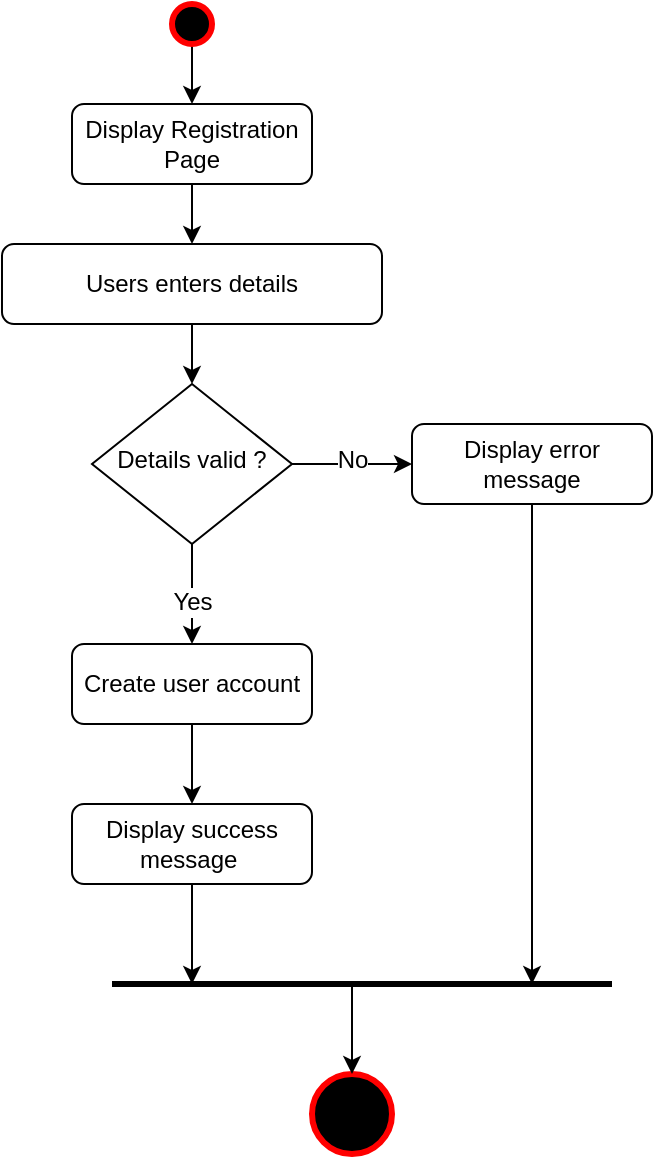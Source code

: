 <mxfile version="28.0.7" pages="15">
  <diagram id="C5RBs43oDa-KdzZeNtuy" name="Registration">
    <mxGraphModel dx="1426" dy="783" grid="1" gridSize="10" guides="1" tooltips="1" connect="1" arrows="1" fold="1" page="1" pageScale="1" pageWidth="827" pageHeight="1169" background="none" math="0" shadow="0">
      <root>
        <mxCell id="WIyWlLk6GJQsqaUBKTNV-0" />
        <mxCell id="WIyWlLk6GJQsqaUBKTNV-1" parent="WIyWlLk6GJQsqaUBKTNV-0" />
        <mxCell id="mLbzHcwBJG3uG3iPkmT6-0" style="edgeStyle=orthogonalEdgeStyle;rounded=0;orthogonalLoop=1;jettySize=auto;html=1;exitX=0.5;exitY=1;exitDx=0;exitDy=0;fontFamily=Helvetica;fontSize=12;fontColor=default;resizable=0;" parent="WIyWlLk6GJQsqaUBKTNV-1" source="WIyWlLk6GJQsqaUBKTNV-3" target="WIyWlLk6GJQsqaUBKTNV-7" edge="1">
          <mxGeometry relative="1" as="geometry" />
        </mxCell>
        <mxCell id="WIyWlLk6GJQsqaUBKTNV-3" value="Display Registration Page" style="rounded=1;whiteSpace=wrap;html=1;fontSize=12;glass=0;strokeWidth=1;shadow=0;" parent="WIyWlLk6GJQsqaUBKTNV-1" vertex="1">
          <mxGeometry x="160" y="80" width="120" height="40" as="geometry" />
        </mxCell>
        <mxCell id="mLbzHcwBJG3uG3iPkmT6-2" style="edgeStyle=orthogonalEdgeStyle;rounded=0;orthogonalLoop=1;jettySize=auto;html=1;exitX=0.5;exitY=1;exitDx=0;exitDy=0;entryX=0.5;entryY=0;entryDx=0;entryDy=0;fontFamily=Helvetica;fontSize=12;fontColor=default;resizable=0;" parent="WIyWlLk6GJQsqaUBKTNV-1" source="WIyWlLk6GJQsqaUBKTNV-6" target="WIyWlLk6GJQsqaUBKTNV-12" edge="1">
          <mxGeometry relative="1" as="geometry" />
        </mxCell>
        <mxCell id="mLbzHcwBJG3uG3iPkmT6-3" value="Yes" style="edgeLabel;html=1;align=center;verticalAlign=middle;resizable=0;points=[];sketch=0;fillStyle=solid;pointerEvents=1;strokeColor=light-dark(#000000,#EDEDED);strokeWidth=12;fontFamily=Helvetica;fontSize=12;fontColor=default;fillColor=#FF0000;" parent="mLbzHcwBJG3uG3iPkmT6-2" vertex="1" connectable="0">
          <mxGeometry x="0.133" relative="1" as="geometry">
            <mxPoint as="offset" />
          </mxGeometry>
        </mxCell>
        <mxCell id="mLbzHcwBJG3uG3iPkmT6-4" style="edgeStyle=orthogonalEdgeStyle;rounded=0;orthogonalLoop=1;jettySize=auto;html=1;exitX=1;exitY=0.5;exitDx=0;exitDy=0;entryX=0;entryY=0.5;entryDx=0;entryDy=0;fontFamily=Helvetica;fontSize=12;fontColor=default;resizable=0;" parent="WIyWlLk6GJQsqaUBKTNV-1" source="WIyWlLk6GJQsqaUBKTNV-6" target="P3hp8mnVyztxpsW50JrR-27" edge="1">
          <mxGeometry relative="1" as="geometry" />
        </mxCell>
        <mxCell id="mLbzHcwBJG3uG3iPkmT6-5" value="No" style="edgeLabel;html=1;align=center;verticalAlign=middle;resizable=0;points=[];sketch=0;fillStyle=solid;pointerEvents=1;strokeColor=light-dark(#000000,#EDEDED);strokeWidth=12;fontFamily=Helvetica;fontSize=12;fontColor=default;fillColor=#FF0000;" parent="mLbzHcwBJG3uG3iPkmT6-4" vertex="1" connectable="0">
          <mxGeometry y="2" relative="1" as="geometry">
            <mxPoint as="offset" />
          </mxGeometry>
        </mxCell>
        <mxCell id="WIyWlLk6GJQsqaUBKTNV-6" value="Details valid ?" style="rhombus;whiteSpace=wrap;html=1;shadow=0;fontFamily=Helvetica;fontSize=12;align=center;strokeWidth=1;spacing=6;spacingTop=-4;" parent="WIyWlLk6GJQsqaUBKTNV-1" vertex="1">
          <mxGeometry x="170" y="220" width="100" height="80" as="geometry" />
        </mxCell>
        <mxCell id="mLbzHcwBJG3uG3iPkmT6-1" style="edgeStyle=orthogonalEdgeStyle;rounded=0;orthogonalLoop=1;jettySize=auto;html=1;exitX=0.5;exitY=1;exitDx=0;exitDy=0;fontFamily=Helvetica;fontSize=12;fontColor=default;resizable=0;" parent="WIyWlLk6GJQsqaUBKTNV-1" source="WIyWlLk6GJQsqaUBKTNV-7" target="WIyWlLk6GJQsqaUBKTNV-6" edge="1">
          <mxGeometry relative="1" as="geometry" />
        </mxCell>
        <mxCell id="WIyWlLk6GJQsqaUBKTNV-7" value="Users enters details" style="rounded=1;whiteSpace=wrap;html=1;fontSize=12;glass=0;strokeWidth=1;shadow=0;" parent="WIyWlLk6GJQsqaUBKTNV-1" vertex="1">
          <mxGeometry x="125" y="150" width="190" height="40" as="geometry" />
        </mxCell>
        <mxCell id="mLbzHcwBJG3uG3iPkmT6-6" style="edgeStyle=orthogonalEdgeStyle;rounded=0;orthogonalLoop=1;jettySize=auto;html=1;exitX=0.5;exitY=1;exitDx=0;exitDy=0;fontFamily=Helvetica;fontSize=12;fontColor=default;resizable=0;" parent="WIyWlLk6GJQsqaUBKTNV-1" source="WIyWlLk6GJQsqaUBKTNV-12" target="P3hp8mnVyztxpsW50JrR-28" edge="1">
          <mxGeometry relative="1" as="geometry" />
        </mxCell>
        <mxCell id="WIyWlLk6GJQsqaUBKTNV-12" value="Create user account" style="rounded=1;whiteSpace=wrap;html=1;fontSize=12;glass=0;strokeWidth=1;shadow=0;" parent="WIyWlLk6GJQsqaUBKTNV-1" vertex="1">
          <mxGeometry x="160" y="350" width="120" height="40" as="geometry" />
        </mxCell>
        <mxCell id="P3hp8mnVyztxpsW50JrR-2" value="" style="endArrow=none;html=1;rounded=0;strokeWidth=3;" parent="WIyWlLk6GJQsqaUBKTNV-1" edge="1">
          <mxGeometry width="50" height="50" relative="1" as="geometry">
            <mxPoint x="180" y="520" as="sourcePoint" />
            <mxPoint x="430" y="520" as="targetPoint" />
            <Array as="points">
              <mxPoint x="300" y="520" />
            </Array>
          </mxGeometry>
        </mxCell>
        <mxCell id="P3hp8mnVyztxpsW50JrR-19" value="" style="strokeWidth=3;html=1;shape=mxgraph.flowchart.start_2;whiteSpace=wrap;sketch=0;fillStyle=solid;pointerEvents=1;strokeColor=light-dark(#FF0000,#EDEDED);align=center;verticalAlign=middle;fontFamily=Helvetica;fontSize=12;fontColor=default;resizable=1;fillColor=#000000;recursiveResize=1;resizeWidth=1;resizeHeight=1;" parent="WIyWlLk6GJQsqaUBKTNV-1" vertex="1">
          <mxGeometry x="280" y="565" width="40" height="40" as="geometry" />
        </mxCell>
        <mxCell id="P3hp8mnVyztxpsW50JrR-21" style="edgeStyle=orthogonalEdgeStyle;rounded=0;orthogonalLoop=1;jettySize=auto;html=1;exitX=0.5;exitY=1;exitDx=0;exitDy=0;exitPerimeter=0;fontFamily=Helvetica;fontSize=12;fontColor=default;resizable=0;" parent="WIyWlLk6GJQsqaUBKTNV-1" source="P3hp8mnVyztxpsW50JrR-20" target="WIyWlLk6GJQsqaUBKTNV-3" edge="1">
          <mxGeometry relative="1" as="geometry" />
        </mxCell>
        <mxCell id="P3hp8mnVyztxpsW50JrR-20" value="" style="strokeWidth=3;html=1;shape=mxgraph.flowchart.start_2;whiteSpace=wrap;sketch=0;fillStyle=solid;pointerEvents=1;strokeColor=light-dark(#FF0000,#EDEDED);align=center;verticalAlign=middle;fontFamily=Helvetica;fontSize=12;fontColor=default;resizable=1;fillColor=#000000;recursiveResize=1;resizeWidth=1;resizeHeight=1;" parent="WIyWlLk6GJQsqaUBKTNV-1" vertex="1">
          <mxGeometry x="210" y="30" width="20" height="20" as="geometry" />
        </mxCell>
        <mxCell id="mLbzHcwBJG3uG3iPkmT6-8" style="edgeStyle=orthogonalEdgeStyle;rounded=0;orthogonalLoop=1;jettySize=auto;html=1;exitX=0.5;exitY=1;exitDx=0;exitDy=0;fontFamily=Helvetica;fontSize=12;fontColor=default;resizable=0;" parent="WIyWlLk6GJQsqaUBKTNV-1" source="P3hp8mnVyztxpsW50JrR-27" edge="1">
          <mxGeometry relative="1" as="geometry">
            <mxPoint x="390" y="520" as="targetPoint" />
          </mxGeometry>
        </mxCell>
        <mxCell id="P3hp8mnVyztxpsW50JrR-27" value="Display error message" style="rounded=1;whiteSpace=wrap;html=1;fontSize=12;glass=0;strokeWidth=1;shadow=0;" parent="WIyWlLk6GJQsqaUBKTNV-1" vertex="1">
          <mxGeometry x="330" y="240" width="120" height="40" as="geometry" />
        </mxCell>
        <mxCell id="mLbzHcwBJG3uG3iPkmT6-9" style="edgeStyle=orthogonalEdgeStyle;rounded=0;orthogonalLoop=1;jettySize=auto;html=1;exitX=0.5;exitY=1;exitDx=0;exitDy=0;fontFamily=Helvetica;fontSize=12;fontColor=default;resizable=0;" parent="WIyWlLk6GJQsqaUBKTNV-1" source="P3hp8mnVyztxpsW50JrR-28" edge="1">
          <mxGeometry relative="1" as="geometry">
            <mxPoint x="220" y="520" as="targetPoint" />
          </mxGeometry>
        </mxCell>
        <mxCell id="P3hp8mnVyztxpsW50JrR-28" value="Display success message&amp;nbsp;" style="rounded=1;whiteSpace=wrap;html=1;fontSize=12;glass=0;strokeWidth=1;shadow=0;" parent="WIyWlLk6GJQsqaUBKTNV-1" vertex="1">
          <mxGeometry x="160" y="430" width="120" height="40" as="geometry" />
        </mxCell>
        <mxCell id="mLbzHcwBJG3uG3iPkmT6-10" value="" style="endArrow=classic;html=1;rounded=0;fontFamily=Helvetica;fontSize=12;fontColor=default;resizable=0;entryX=0.5;entryY=0;entryDx=0;entryDy=0;entryPerimeter=0;" parent="WIyWlLk6GJQsqaUBKTNV-1" target="P3hp8mnVyztxpsW50JrR-19" edge="1">
          <mxGeometry width="50" height="50" relative="1" as="geometry">
            <mxPoint x="300" y="520" as="sourcePoint" />
            <mxPoint x="420" y="550" as="targetPoint" />
          </mxGeometry>
        </mxCell>
      </root>
    </mxGraphModel>
  </diagram>
  <diagram id="r8iuMa-1J9tLuMer3c06" name="Login">
    <mxGraphModel dx="1426" dy="783" grid="1" gridSize="10" guides="1" tooltips="1" connect="1" arrows="1" fold="1" page="1" pageScale="1" pageWidth="850" pageHeight="1100" math="0" shadow="0">
      <root>
        <mxCell id="0" />
        <mxCell id="1" parent="0" />
        <mxCell id="j8YY_UvdUis9FtCE2Uob-6" style="edgeStyle=orthogonalEdgeStyle;rounded=0;orthogonalLoop=1;jettySize=auto;html=1;exitX=0.5;exitY=1;exitDx=0;exitDy=0;fontFamily=Helvetica;fontSize=12;fontColor=default;resizable=0;" parent="1" source="EiMgMcuFVvhW9J33WuVT-1" target="EiMgMcuFVvhW9J33WuVT-3" edge="1">
          <mxGeometry relative="1" as="geometry" />
        </mxCell>
        <mxCell id="EiMgMcuFVvhW9J33WuVT-1" value="Display Login Form" style="rounded=1;whiteSpace=wrap;html=1;fontSize=12;glass=0;strokeWidth=1;shadow=0;" parent="1" vertex="1">
          <mxGeometry x="160" y="80" width="120" height="40" as="geometry" />
        </mxCell>
        <mxCell id="j8YY_UvdUis9FtCE2Uob-1" style="edgeStyle=orthogonalEdgeStyle;rounded=0;orthogonalLoop=1;jettySize=auto;html=1;exitX=0;exitY=0.5;exitDx=0;exitDy=0;entryX=0.5;entryY=0;entryDx=0;entryDy=0;fontFamily=Helvetica;fontSize=12;fontColor=default;resizable=0;" parent="1" source="EiMgMcuFVvhW9J33WuVT-2" target="EiMgMcuFVvhW9J33WuVT-10" edge="1">
          <mxGeometry relative="1" as="geometry" />
        </mxCell>
        <mxCell id="j8YY_UvdUis9FtCE2Uob-8" value="Yes" style="edgeLabel;html=1;align=center;verticalAlign=middle;resizable=0;points=[];sketch=0;fillStyle=solid;pointerEvents=1;strokeColor=light-dark(#000000,#EDEDED);strokeWidth=12;fontFamily=Helvetica;fontSize=12;fontColor=default;fillColor=#FF0000;" parent="j8YY_UvdUis9FtCE2Uob-1" vertex="1" connectable="0">
          <mxGeometry x="0.162" y="-1" relative="1" as="geometry">
            <mxPoint as="offset" />
          </mxGeometry>
        </mxCell>
        <mxCell id="j8YY_UvdUis9FtCE2Uob-2" style="edgeStyle=orthogonalEdgeStyle;rounded=0;orthogonalLoop=1;jettySize=auto;html=1;exitX=1;exitY=0.5;exitDx=0;exitDy=0;entryX=0.5;entryY=0;entryDx=0;entryDy=0;fontFamily=Helvetica;fontSize=12;fontColor=default;resizable=0;" parent="1" source="EiMgMcuFVvhW9J33WuVT-2" target="EiMgMcuFVvhW9J33WuVT-11" edge="1">
          <mxGeometry relative="1" as="geometry" />
        </mxCell>
        <mxCell id="j8YY_UvdUis9FtCE2Uob-9" value="No" style="edgeLabel;html=1;align=center;verticalAlign=middle;resizable=0;points=[];sketch=0;fillStyle=solid;pointerEvents=1;strokeColor=light-dark(#000000,#EDEDED);strokeWidth=12;fontFamily=Helvetica;fontSize=12;fontColor=default;fillColor=#FF0000;" parent="j8YY_UvdUis9FtCE2Uob-2" vertex="1" connectable="0">
          <mxGeometry x="0.235" y="2" relative="1" as="geometry">
            <mxPoint as="offset" />
          </mxGeometry>
        </mxCell>
        <mxCell id="EiMgMcuFVvhW9J33WuVT-2" value="Authentication&amp;nbsp;&lt;div&gt;successfull ?&lt;/div&gt;" style="rhombus;whiteSpace=wrap;html=1;shadow=0;fontFamily=Helvetica;fontSize=12;align=center;strokeWidth=1;spacing=6;spacingTop=-4;" parent="1" vertex="1">
          <mxGeometry x="145" y="220" width="150" height="80" as="geometry" />
        </mxCell>
        <mxCell id="j8YY_UvdUis9FtCE2Uob-7" style="edgeStyle=orthogonalEdgeStyle;rounded=0;orthogonalLoop=1;jettySize=auto;html=1;exitX=0.5;exitY=1;exitDx=0;exitDy=0;entryX=0.5;entryY=0;entryDx=0;entryDy=0;fontFamily=Helvetica;fontSize=12;fontColor=default;resizable=0;" parent="1" source="EiMgMcuFVvhW9J33WuVT-3" target="EiMgMcuFVvhW9J33WuVT-2" edge="1">
          <mxGeometry relative="1" as="geometry" />
        </mxCell>
        <mxCell id="EiMgMcuFVvhW9J33WuVT-3" value="User enters username, password and userRole&amp;nbsp;" style="rounded=1;whiteSpace=wrap;html=1;fontSize=12;glass=0;strokeWidth=1;shadow=0;" parent="1" vertex="1">
          <mxGeometry x="125" y="150" width="190" height="40" as="geometry" />
        </mxCell>
        <mxCell id="EiMgMcuFVvhW9J33WuVT-6" value="" style="endArrow=none;html=1;rounded=0;strokeWidth=3;" parent="1" edge="1">
          <mxGeometry width="50" height="50" relative="1" as="geometry">
            <mxPoint x="100" y="480" as="sourcePoint" />
            <mxPoint x="350" y="480" as="targetPoint" />
          </mxGeometry>
        </mxCell>
        <mxCell id="EiMgMcuFVvhW9J33WuVT-7" value="" style="strokeWidth=3;html=1;shape=mxgraph.flowchart.start_2;whiteSpace=wrap;sketch=0;fillStyle=solid;pointerEvents=1;strokeColor=light-dark(#FF0000,#EDEDED);align=center;verticalAlign=middle;fontFamily=Helvetica;fontSize=12;fontColor=default;resizable=1;fillColor=#000000;recursiveResize=1;resizeWidth=1;resizeHeight=1;" parent="1" vertex="1">
          <mxGeometry x="210" y="530" width="40" height="40" as="geometry" />
        </mxCell>
        <mxCell id="EiMgMcuFVvhW9J33WuVT-8" style="edgeStyle=orthogonalEdgeStyle;rounded=0;orthogonalLoop=1;jettySize=auto;html=1;exitX=0.5;exitY=1;exitDx=0;exitDy=0;exitPerimeter=0;fontFamily=Helvetica;fontSize=12;fontColor=default;resizable=0;" parent="1" source="EiMgMcuFVvhW9J33WuVT-9" target="EiMgMcuFVvhW9J33WuVT-1" edge="1">
          <mxGeometry relative="1" as="geometry" />
        </mxCell>
        <mxCell id="EiMgMcuFVvhW9J33WuVT-9" value="" style="strokeWidth=3;html=1;shape=mxgraph.flowchart.start_2;whiteSpace=wrap;sketch=0;fillStyle=solid;pointerEvents=1;strokeColor=light-dark(#FF0000,#EDEDED);align=center;verticalAlign=middle;fontFamily=Helvetica;fontSize=12;fontColor=default;resizable=1;fillColor=#000000;recursiveResize=1;resizeWidth=1;resizeHeight=1;" parent="1" vertex="1">
          <mxGeometry x="210" y="20" width="20" height="20" as="geometry" />
        </mxCell>
        <mxCell id="j8YY_UvdUis9FtCE2Uob-4" style="edgeStyle=orthogonalEdgeStyle;rounded=0;orthogonalLoop=1;jettySize=auto;html=1;exitX=0.5;exitY=1;exitDx=0;exitDy=0;fontFamily=Helvetica;fontSize=12;fontColor=default;resizable=0;" parent="1" source="EiMgMcuFVvhW9J33WuVT-10" edge="1">
          <mxGeometry relative="1" as="geometry">
            <mxPoint x="120" y="480" as="targetPoint" />
          </mxGeometry>
        </mxCell>
        <mxCell id="EiMgMcuFVvhW9J33WuVT-10" value="Redirect to Dashboard" style="rounded=1;whiteSpace=wrap;html=1;fontSize=12;glass=0;strokeWidth=1;shadow=0;" parent="1" vertex="1">
          <mxGeometry x="60" y="340" width="120" height="40" as="geometry" />
        </mxCell>
        <mxCell id="j8YY_UvdUis9FtCE2Uob-3" style="edgeStyle=orthogonalEdgeStyle;rounded=0;orthogonalLoop=1;jettySize=auto;html=1;exitX=0.5;exitY=1;exitDx=0;exitDy=0;fontFamily=Helvetica;fontSize=12;fontColor=default;resizable=0;" parent="1" source="EiMgMcuFVvhW9J33WuVT-11" edge="1">
          <mxGeometry relative="1" as="geometry">
            <mxPoint x="330" y="480" as="targetPoint" />
          </mxGeometry>
        </mxCell>
        <mxCell id="EiMgMcuFVvhW9J33WuVT-11" value="Display login error message" style="rounded=1;whiteSpace=wrap;html=1;fontSize=12;glass=0;strokeWidth=1;shadow=0;" parent="1" vertex="1">
          <mxGeometry x="270" y="340" width="120" height="40" as="geometry" />
        </mxCell>
        <mxCell id="j8YY_UvdUis9FtCE2Uob-5" value="" style="endArrow=classic;html=1;rounded=0;fontFamily=Helvetica;fontSize=12;fontColor=default;resizable=0;entryX=0.5;entryY=0;entryDx=0;entryDy=0;entryPerimeter=0;" parent="1" target="EiMgMcuFVvhW9J33WuVT-7" edge="1">
          <mxGeometry width="50" height="50" relative="1" as="geometry">
            <mxPoint x="230" y="480" as="sourcePoint" />
            <mxPoint x="170" y="510" as="targetPoint" />
          </mxGeometry>
        </mxCell>
      </root>
    </mxGraphModel>
  </diagram>
  <diagram id="i5IG0jcg5taoxMR2nCbZ" name="Add Faculty">
    <mxGraphModel dx="1434" dy="824" grid="1" gridSize="10" guides="1" tooltips="1" connect="1" arrows="1" fold="1" page="1" pageScale="1" pageWidth="850" pageHeight="1100" math="0" shadow="0">
      <root>
        <mxCell id="0" />
        <mxCell id="1" parent="0" />
        <mxCell id="AlRB_Ipfsfz-X6z9wq3k-6" style="edgeStyle=orthogonalEdgeStyle;rounded=0;orthogonalLoop=1;jettySize=auto;html=1;exitX=0.5;exitY=1;exitDx=0;exitDy=0;fontFamily=Helvetica;fontSize=12;fontColor=default;resizable=0;" parent="1" source="pdVm8W9KNwFsHeNZnVPi-1" target="pdVm8W9KNwFsHeNZnVPi-3" edge="1">
          <mxGeometry relative="1" as="geometry" />
        </mxCell>
        <mxCell id="pdVm8W9KNwFsHeNZnVPi-1" value="Display Add Faculty Form" style="rounded=1;whiteSpace=wrap;html=1;fontSize=12;glass=0;strokeWidth=1;shadow=0;" parent="1" vertex="1">
          <mxGeometry x="150" y="80" width="120" height="40" as="geometry" />
        </mxCell>
        <mxCell id="AlRB_Ipfsfz-X6z9wq3k-3" style="edgeStyle=orthogonalEdgeStyle;rounded=0;orthogonalLoop=1;jettySize=auto;html=1;exitX=1;exitY=0.5;exitDx=0;exitDy=0;fontFamily=Helvetica;fontSize=12;fontColor=default;resizable=0;" parent="1" source="pdVm8W9KNwFsHeNZnVPi-2" target="pdVm8W9KNwFsHeNZnVPi-11" edge="1">
          <mxGeometry relative="1" as="geometry" />
        </mxCell>
        <mxCell id="AlRB_Ipfsfz-X6z9wq3k-9" value="No" style="edgeLabel;html=1;align=center;verticalAlign=middle;resizable=0;points=[];sketch=0;fillStyle=solid;pointerEvents=1;strokeColor=light-dark(#000000,#EDEDED);strokeWidth=12;fontFamily=Helvetica;fontSize=12;fontColor=default;fillColor=#FF0000;" parent="AlRB_Ipfsfz-X6z9wq3k-3" vertex="1" connectable="0">
          <mxGeometry x="0.089" y="-2" relative="1" as="geometry">
            <mxPoint as="offset" />
          </mxGeometry>
        </mxCell>
        <mxCell id="AlRB_Ipfsfz-X6z9wq3k-4" style="edgeStyle=orthogonalEdgeStyle;rounded=0;orthogonalLoop=1;jettySize=auto;html=1;exitX=0;exitY=0.5;exitDx=0;exitDy=0;entryX=0.5;entryY=0;entryDx=0;entryDy=0;fontFamily=Helvetica;fontSize=12;fontColor=default;resizable=0;" parent="1" source="pdVm8W9KNwFsHeNZnVPi-2" target="pdVm8W9KNwFsHeNZnVPi-10" edge="1">
          <mxGeometry relative="1" as="geometry" />
        </mxCell>
        <mxCell id="AlRB_Ipfsfz-X6z9wq3k-8" value="Yes" style="edgeLabel;html=1;align=center;verticalAlign=middle;resizable=0;points=[];sketch=0;fillStyle=solid;pointerEvents=1;strokeColor=light-dark(#000000,#EDEDED);strokeWidth=12;fontFamily=Helvetica;fontSize=12;fontColor=default;fillColor=#FF0000;" parent="AlRB_Ipfsfz-X6z9wq3k-4" vertex="1" connectable="0">
          <mxGeometry x="0.178" relative="1" as="geometry">
            <mxPoint as="offset" />
          </mxGeometry>
        </mxCell>
        <mxCell id="pdVm8W9KNwFsHeNZnVPi-2" value="Details valid ?" style="rhombus;whiteSpace=wrap;html=1;shadow=0;fontFamily=Helvetica;fontSize=12;align=center;strokeWidth=1;spacing=6;spacingTop=-4;" parent="1" vertex="1">
          <mxGeometry x="160" y="220" width="100" height="80" as="geometry" />
        </mxCell>
        <mxCell id="AlRB_Ipfsfz-X6z9wq3k-5" style="edgeStyle=orthogonalEdgeStyle;rounded=0;orthogonalLoop=1;jettySize=auto;html=1;exitX=0.5;exitY=1;exitDx=0;exitDy=0;fontFamily=Helvetica;fontSize=12;fontColor=default;resizable=0;" parent="1" source="pdVm8W9KNwFsHeNZnVPi-3" target="pdVm8W9KNwFsHeNZnVPi-2" edge="1">
          <mxGeometry relative="1" as="geometry" />
        </mxCell>
        <mxCell id="pdVm8W9KNwFsHeNZnVPi-3" value="Admin enters Faculty details" style="rounded=1;whiteSpace=wrap;html=1;fontSize=12;glass=0;strokeWidth=1;shadow=0;" parent="1" vertex="1">
          <mxGeometry x="115" y="150" width="190" height="40" as="geometry" />
        </mxCell>
        <mxCell id="AlRB_Ipfsfz-X6z9wq3k-1" style="edgeStyle=orthogonalEdgeStyle;rounded=0;orthogonalLoop=1;jettySize=auto;html=1;exitX=0.5;exitY=1;exitDx=0;exitDy=0;fontFamily=Helvetica;fontSize=12;fontColor=default;resizable=0;" parent="1" source="pdVm8W9KNwFsHeNZnVPi-4" edge="1">
          <mxGeometry relative="1" as="geometry">
            <mxPoint x="130" y="510" as="targetPoint" />
          </mxGeometry>
        </mxCell>
        <mxCell id="pdVm8W9KNwFsHeNZnVPi-4" value="Send Login credentials to Faculty" style="rounded=1;whiteSpace=wrap;html=1;fontSize=12;glass=0;strokeWidth=1;shadow=0;" parent="1" vertex="1">
          <mxGeometry x="70" y="400" width="120" height="40" as="geometry" />
        </mxCell>
        <mxCell id="pdVm8W9KNwFsHeNZnVPi-6" value="" style="endArrow=none;html=1;rounded=0;strokeWidth=3;" parent="1" edge="1">
          <mxGeometry width="50" height="50" relative="1" as="geometry">
            <mxPoint x="105" y="510" as="sourcePoint" />
            <mxPoint x="315" y="510" as="targetPoint" />
          </mxGeometry>
        </mxCell>
        <mxCell id="pdVm8W9KNwFsHeNZnVPi-7" value="" style="strokeWidth=3;html=1;shape=mxgraph.flowchart.start_2;whiteSpace=wrap;sketch=0;fillStyle=solid;pointerEvents=1;strokeColor=light-dark(#FF0000,#EDEDED);align=center;verticalAlign=middle;fontFamily=Helvetica;fontSize=12;fontColor=default;resizable=1;fillColor=#000000;recursiveResize=1;resizeWidth=1;resizeHeight=1;" parent="1" vertex="1">
          <mxGeometry x="190" y="560" width="40" height="40" as="geometry" />
        </mxCell>
        <mxCell id="pdVm8W9KNwFsHeNZnVPi-8" style="edgeStyle=orthogonalEdgeStyle;rounded=0;orthogonalLoop=1;jettySize=auto;html=1;exitX=0.5;exitY=1;exitDx=0;exitDy=0;exitPerimeter=0;fontFamily=Helvetica;fontSize=12;fontColor=default;resizable=0;" parent="1" source="pdVm8W9KNwFsHeNZnVPi-9" target="pdVm8W9KNwFsHeNZnVPi-1" edge="1">
          <mxGeometry relative="1" as="geometry" />
        </mxCell>
        <mxCell id="pdVm8W9KNwFsHeNZnVPi-9" value="" style="strokeWidth=3;html=1;shape=mxgraph.flowchart.start_2;whiteSpace=wrap;sketch=0;fillStyle=solid;pointerEvents=1;strokeColor=light-dark(#FF0000,#EDEDED);align=center;verticalAlign=middle;fontFamily=Helvetica;fontSize=12;fontColor=default;resizable=1;fillColor=#000000;recursiveResize=1;resizeWidth=1;resizeHeight=1;" parent="1" vertex="1">
          <mxGeometry x="200" y="30" width="20" height="20" as="geometry" />
        </mxCell>
        <mxCell id="AlRB_Ipfsfz-X6z9wq3k-7" style="edgeStyle=orthogonalEdgeStyle;rounded=0;orthogonalLoop=1;jettySize=auto;html=1;exitX=0.5;exitY=1;exitDx=0;exitDy=0;entryX=0.5;entryY=0;entryDx=0;entryDy=0;fontFamily=Helvetica;fontSize=12;fontColor=default;resizable=0;" parent="1" source="pdVm8W9KNwFsHeNZnVPi-10" target="pdVm8W9KNwFsHeNZnVPi-4" edge="1">
          <mxGeometry relative="1" as="geometry" />
        </mxCell>
        <mxCell id="pdVm8W9KNwFsHeNZnVPi-10" value="Create Faculty Account" style="rounded=1;whiteSpace=wrap;html=1;fontSize=12;glass=0;strokeWidth=1;shadow=0;" parent="1" vertex="1">
          <mxGeometry x="70" y="320" width="120" height="40" as="geometry" />
        </mxCell>
        <mxCell id="AlRB_Ipfsfz-X6z9wq3k-2" style="edgeStyle=orthogonalEdgeStyle;rounded=0;orthogonalLoop=1;jettySize=auto;html=1;exitX=0.5;exitY=1;exitDx=0;exitDy=0;fontFamily=Helvetica;fontSize=12;fontColor=default;resizable=0;" parent="1" source="pdVm8W9KNwFsHeNZnVPi-11" edge="1">
          <mxGeometry relative="1" as="geometry">
            <mxPoint x="290" y="510" as="targetPoint" />
          </mxGeometry>
        </mxCell>
        <mxCell id="pdVm8W9KNwFsHeNZnVPi-11" value="Display Error message" style="rounded=1;whiteSpace=wrap;html=1;fontSize=12;glass=0;strokeWidth=1;shadow=0;" parent="1" vertex="1">
          <mxGeometry x="230" y="320" width="120" height="40" as="geometry" />
        </mxCell>
        <mxCell id="AlRB_Ipfsfz-X6z9wq3k-10" value="" style="endArrow=classic;html=1;rounded=0;fontFamily=Helvetica;fontSize=12;fontColor=default;resizable=0;entryX=0.5;entryY=0;entryDx=0;entryDy=0;entryPerimeter=0;" parent="1" target="pdVm8W9KNwFsHeNZnVPi-7" edge="1">
          <mxGeometry width="50" height="50" relative="1" as="geometry">
            <mxPoint x="210" y="510" as="sourcePoint" />
            <mxPoint x="370" y="550" as="targetPoint" />
          </mxGeometry>
        </mxCell>
      </root>
    </mxGraphModel>
  </diagram>
  <diagram id="jXroL4EAO4jUgr4ibRz6" name="Reset Password">
    <mxGraphModel dx="1426" dy="1883" grid="1" gridSize="10" guides="1" tooltips="1" connect="1" arrows="1" fold="1" page="1" pageScale="1" pageWidth="850" pageHeight="1100" math="0" shadow="0">
      <root>
        <mxCell id="0" />
        <mxCell id="1" parent="0" />
        <mxCell id="SvlegQcjUNO1-7lRdtd3-5" style="edgeStyle=orthogonalEdgeStyle;rounded=0;orthogonalLoop=1;jettySize=auto;html=1;exitX=0.5;exitY=1;exitDx=0;exitDy=0;fontFamily=Helvetica;fontSize=12;fontColor=default;resizable=0;" parent="1" source="1ZACV1HXUAys88JJ2xy7-1" target="1ZACV1HXUAys88JJ2xy7-3" edge="1">
          <mxGeometry relative="1" as="geometry" />
        </mxCell>
        <mxCell id="1ZACV1HXUAys88JJ2xy7-1" value="Display Reset Password Form" style="rounded=1;whiteSpace=wrap;html=1;fontSize=12;glass=0;strokeWidth=1;shadow=0;" parent="1" vertex="1">
          <mxGeometry x="160" y="50" width="120" height="40" as="geometry" />
        </mxCell>
        <mxCell id="SvlegQcjUNO1-7lRdtd3-9" style="edgeStyle=orthogonalEdgeStyle;rounded=0;orthogonalLoop=1;jettySize=auto;html=1;exitX=1;exitY=0.5;exitDx=0;exitDy=0;entryX=0.5;entryY=0;entryDx=0;entryDy=0;fontFamily=Helvetica;fontSize=12;fontColor=default;resizable=0;" parent="1" source="1ZACV1HXUAys88JJ2xy7-2" target="1ZACV1HXUAys88JJ2xy7-11" edge="1">
          <mxGeometry relative="1" as="geometry" />
        </mxCell>
        <mxCell id="SvlegQcjUNO1-7lRdtd3-13" value="No" style="edgeLabel;html=1;align=center;verticalAlign=middle;resizable=0;points=[];sketch=0;fillStyle=solid;pointerEvents=1;strokeColor=light-dark(#000000,#EDEDED);strokeWidth=12;fontFamily=Helvetica;fontSize=12;fontColor=default;fillColor=#FF0000;" parent="SvlegQcjUNO1-7lRdtd3-9" vertex="1" connectable="0">
          <mxGeometry x="0.28" y="-1" relative="1" as="geometry">
            <mxPoint as="offset" />
          </mxGeometry>
        </mxCell>
        <mxCell id="SvlegQcjUNO1-7lRdtd3-10" style="edgeStyle=orthogonalEdgeStyle;rounded=0;orthogonalLoop=1;jettySize=auto;html=1;exitX=0;exitY=0.5;exitDx=0;exitDy=0;fontFamily=Helvetica;fontSize=12;fontColor=default;resizable=0;" parent="1" source="1ZACV1HXUAys88JJ2xy7-2" target="SvlegQcjUNO1-7lRdtd3-1" edge="1">
          <mxGeometry relative="1" as="geometry" />
        </mxCell>
        <mxCell id="SvlegQcjUNO1-7lRdtd3-12" value="Yes" style="edgeLabel;html=1;align=center;verticalAlign=middle;resizable=0;points=[];sketch=0;fillStyle=solid;pointerEvents=1;strokeColor=light-dark(#000000,#EDEDED);strokeWidth=12;fontFamily=Helvetica;fontSize=12;fontColor=default;fillColor=#FF0000;" parent="SvlegQcjUNO1-7lRdtd3-10" vertex="1" connectable="0">
          <mxGeometry x="0.28" y="-3" relative="1" as="geometry">
            <mxPoint as="offset" />
          </mxGeometry>
        </mxCell>
        <mxCell id="1ZACV1HXUAys88JJ2xy7-2" value="email valid ?" style="rhombus;whiteSpace=wrap;html=1;shadow=0;fontFamily=Helvetica;fontSize=12;align=center;strokeWidth=1;spacing=6;spacingTop=-4;" parent="1" vertex="1">
          <mxGeometry x="170" y="170" width="100" height="80" as="geometry" />
        </mxCell>
        <mxCell id="SvlegQcjUNO1-7lRdtd3-6" style="edgeStyle=orthogonalEdgeStyle;rounded=0;orthogonalLoop=1;jettySize=auto;html=1;exitX=0.5;exitY=1;exitDx=0;exitDy=0;entryX=0.5;entryY=0;entryDx=0;entryDy=0;fontFamily=Helvetica;fontSize=12;fontColor=default;resizable=0;" parent="1" source="1ZACV1HXUAys88JJ2xy7-3" edge="1">
          <mxGeometry relative="1" as="geometry">
            <mxPoint x="220" y="170" as="targetPoint" />
          </mxGeometry>
        </mxCell>
        <mxCell id="1ZACV1HXUAys88JJ2xy7-3" value="User enters registered email" style="rounded=1;whiteSpace=wrap;html=1;fontSize=12;glass=0;strokeWidth=1;shadow=0;" parent="1" vertex="1">
          <mxGeometry x="125" y="110" width="190" height="40" as="geometry" />
        </mxCell>
        <mxCell id="1ZACV1HXUAys88JJ2xy7-6" value="" style="endArrow=none;html=1;rounded=0;strokeWidth=3;" parent="1" edge="1">
          <mxGeometry width="50" height="50" relative="1" as="geometry">
            <mxPoint x="100" y="400" as="sourcePoint" />
            <mxPoint x="350" y="400" as="targetPoint" />
          </mxGeometry>
        </mxCell>
        <mxCell id="1ZACV1HXUAys88JJ2xy7-7" value="" style="strokeWidth=3;html=1;shape=mxgraph.flowchart.start_2;whiteSpace=wrap;sketch=0;fillStyle=solid;pointerEvents=1;strokeColor=light-dark(#FF0000,#EDEDED);align=center;verticalAlign=middle;fontFamily=Helvetica;fontSize=12;fontColor=default;resizable=1;fillColor=#000000;recursiveResize=1;resizeWidth=1;resizeHeight=1;" parent="1" vertex="1">
          <mxGeometry x="200" y="440" width="40" height="40" as="geometry" />
        </mxCell>
        <mxCell id="1ZACV1HXUAys88JJ2xy7-8" style="edgeStyle=orthogonalEdgeStyle;rounded=0;orthogonalLoop=1;jettySize=auto;html=1;exitX=0.5;exitY=1;exitDx=0;exitDy=0;exitPerimeter=0;fontFamily=Helvetica;fontSize=12;fontColor=default;resizable=0;" parent="1" source="1ZACV1HXUAys88JJ2xy7-9" target="1ZACV1HXUAys88JJ2xy7-1" edge="1">
          <mxGeometry relative="1" as="geometry" />
        </mxCell>
        <mxCell id="1ZACV1HXUAys88JJ2xy7-9" value="" style="strokeWidth=3;html=1;shape=mxgraph.flowchart.start_2;whiteSpace=wrap;sketch=0;fillStyle=solid;pointerEvents=1;strokeColor=light-dark(#FF0000,#EDEDED);align=center;verticalAlign=middle;fontFamily=Helvetica;fontSize=12;fontColor=default;resizable=1;fillColor=#000000;recursiveResize=1;resizeWidth=1;resizeHeight=1;" parent="1" vertex="1">
          <mxGeometry x="210" width="20" height="20" as="geometry" />
        </mxCell>
        <mxCell id="SvlegQcjUNO1-7lRdtd3-14" style="edgeStyle=orthogonalEdgeStyle;rounded=0;orthogonalLoop=1;jettySize=auto;html=1;exitX=0.5;exitY=1;exitDx=0;exitDy=0;fontFamily=Helvetica;fontSize=12;fontColor=default;resizable=0;" parent="1" source="1ZACV1HXUAys88JJ2xy7-11" edge="1">
          <mxGeometry relative="1" as="geometry">
            <mxPoint x="310" y="400" as="targetPoint" />
          </mxGeometry>
        </mxCell>
        <mxCell id="1ZACV1HXUAys88JJ2xy7-11" value="Display error message&amp;nbsp;" style="rounded=1;whiteSpace=wrap;html=1;fontSize=12;glass=0;strokeWidth=1;shadow=0;" parent="1" vertex="1">
          <mxGeometry x="250" y="270" width="120" height="40" as="geometry" />
        </mxCell>
        <mxCell id="VUHhtHGPkz4lgxwUIZbl-1" style="edgeStyle=orthogonalEdgeStyle;rounded=0;orthogonalLoop=1;jettySize=auto;html=1;exitX=0.5;exitY=1;exitDx=0;exitDy=0;entryX=0.5;entryY=0;entryDx=0;entryDy=0;" edge="1" parent="1" source="SvlegQcjUNO1-7lRdtd3-1" target="SvlegQcjUNO1-7lRdtd3-2">
          <mxGeometry relative="1" as="geometry" />
        </mxCell>
        <mxCell id="SvlegQcjUNO1-7lRdtd3-1" value="Send reset password mail" style="rounded=1;whiteSpace=wrap;html=1;fontSize=12;glass=0;strokeWidth=1;shadow=0;" parent="1" vertex="1">
          <mxGeometry x="70" y="270" width="120" height="40" as="geometry" />
        </mxCell>
        <mxCell id="SvlegQcjUNO1-7lRdtd3-15" style="edgeStyle=orthogonalEdgeStyle;rounded=0;orthogonalLoop=1;jettySize=auto;html=1;exitX=0.5;exitY=1;exitDx=0;exitDy=0;fontFamily=Helvetica;fontSize=12;fontColor=default;resizable=0;" parent="1" source="SvlegQcjUNO1-7lRdtd3-2" edge="1">
          <mxGeometry relative="1" as="geometry">
            <mxPoint x="130" y="400" as="targetPoint" />
          </mxGeometry>
        </mxCell>
        <mxCell id="SvlegQcjUNO1-7lRdtd3-2" value="Update Password from reset password lik" style="rounded=1;whiteSpace=wrap;html=1;fontSize=12;glass=0;strokeWidth=1;shadow=0;" parent="1" vertex="1">
          <mxGeometry x="60" y="330" width="140" height="40" as="geometry" />
        </mxCell>
        <mxCell id="grGNVqa8q8jcZZtX_RxP-1" value="" style="endArrow=classic;html=1;rounded=0;fontFamily=Helvetica;fontSize=12;fontColor=default;resizable=0;entryX=0.5;entryY=0;entryDx=0;entryDy=0;entryPerimeter=0;" parent="1" target="1ZACV1HXUAys88JJ2xy7-7" edge="1">
          <mxGeometry width="50" height="50" relative="1" as="geometry">
            <mxPoint x="220" y="400" as="sourcePoint" />
            <mxPoint x="410" y="430" as="targetPoint" />
          </mxGeometry>
        </mxCell>
      </root>
    </mxGraphModel>
  </diagram>
  <diagram id="NiSwQjBTGbo17Wu-MuUP" name="Profile management">
    <mxGraphModel dx="1426" dy="783" grid="1" gridSize="10" guides="1" tooltips="1" connect="1" arrows="1" fold="1" page="1" pageScale="1" pageWidth="850" pageHeight="1100" math="0" shadow="0">
      <root>
        <mxCell id="0" />
        <mxCell id="1" parent="0" />
        <mxCell id="A5VQ6sBKL1TcHj8_Y1Xs-3" style="edgeStyle=orthogonalEdgeStyle;rounded=0;orthogonalLoop=1;jettySize=auto;html=1;exitX=0.5;exitY=1;exitDx=0;exitDy=0;fontFamily=Helvetica;fontSize=12;fontColor=default;resizable=0;" parent="1" source="wMWof0ezYNJYGaehfqyM-2" target="wMWof0ezYNJYGaehfqyM-10" edge="1">
          <mxGeometry relative="1" as="geometry" />
        </mxCell>
        <mxCell id="A5VQ6sBKL1TcHj8_Y1Xs-4" value="Yes" style="edgeLabel;html=1;align=center;verticalAlign=middle;resizable=0;points=[];sketch=0;fillStyle=solid;pointerEvents=1;strokeColor=light-dark(#000000,#EDEDED);strokeWidth=12;fontFamily=Helvetica;fontSize=12;fontColor=default;fillColor=#FF0000;" parent="A5VQ6sBKL1TcHj8_Y1Xs-3" vertex="1" connectable="0">
          <mxGeometry x="-0.05" y="-1" relative="1" as="geometry">
            <mxPoint as="offset" />
          </mxGeometry>
        </mxCell>
        <mxCell id="X0y8VqPcN_AfrfTkdyom-2" style="edgeStyle=orthogonalEdgeStyle;rounded=0;orthogonalLoop=1;jettySize=auto;html=1;exitX=1;exitY=0.5;exitDx=0;exitDy=0;fontFamily=Helvetica;fontSize=12;fontColor=default;resizable=0;" parent="1" source="wMWof0ezYNJYGaehfqyM-2" edge="1">
          <mxGeometry relative="1" as="geometry">
            <mxPoint x="320" y="340" as="targetPoint" />
          </mxGeometry>
        </mxCell>
        <mxCell id="X0y8VqPcN_AfrfTkdyom-3" value="No" style="edgeLabel;html=1;align=center;verticalAlign=middle;resizable=0;points=[];sketch=0;fillStyle=solid;pointerEvents=1;strokeColor=light-dark(#000000,#EDEDED);strokeWidth=12;fontFamily=Helvetica;fontSize=12;fontColor=default;fillColor=#FF0000;" parent="X0y8VqPcN_AfrfTkdyom-2" vertex="1" connectable="0">
          <mxGeometry x="-0.038" y="-1" relative="1" as="geometry">
            <mxPoint y="1" as="offset" />
          </mxGeometry>
        </mxCell>
        <mxCell id="wMWof0ezYNJYGaehfqyM-2" value="is data fethed?" style="rhombus;whiteSpace=wrap;html=1;shadow=0;fontFamily=Helvetica;fontSize=12;align=center;strokeWidth=1;spacing=6;spacingTop=-4;" parent="1" vertex="1">
          <mxGeometry x="140" y="160" width="160" height="80" as="geometry" />
        </mxCell>
        <mxCell id="A5VQ6sBKL1TcHj8_Y1Xs-2" style="edgeStyle=orthogonalEdgeStyle;rounded=0;orthogonalLoop=1;jettySize=auto;html=1;exitX=0.5;exitY=1;exitDx=0;exitDy=0;entryX=0.5;entryY=0;entryDx=0;entryDy=0;fontFamily=Helvetica;fontSize=12;fontColor=default;resizable=0;" parent="1" source="wMWof0ezYNJYGaehfqyM-3" target="wMWof0ezYNJYGaehfqyM-2" edge="1">
          <mxGeometry relative="1" as="geometry" />
        </mxCell>
        <mxCell id="wMWof0ezYNJYGaehfqyM-3" value="User click profile to views profile details" style="rounded=1;whiteSpace=wrap;html=1;fontSize=12;glass=0;strokeWidth=1;shadow=0;" parent="1" vertex="1">
          <mxGeometry x="125" y="100" width="190" height="40" as="geometry" />
        </mxCell>
        <mxCell id="wMWof0ezYNJYGaehfqyM-6" value="" style="endArrow=none;html=1;rounded=0;strokeWidth=3;" parent="1" edge="1">
          <mxGeometry width="50" height="50" relative="1" as="geometry">
            <mxPoint x="190" y="340" as="sourcePoint" />
            <mxPoint x="350" y="340" as="targetPoint" />
          </mxGeometry>
        </mxCell>
        <mxCell id="wMWof0ezYNJYGaehfqyM-7" value="" style="strokeWidth=3;html=1;shape=mxgraph.flowchart.start_2;whiteSpace=wrap;sketch=0;fillStyle=solid;pointerEvents=1;strokeColor=light-dark(#FF0000,#EDEDED);align=center;verticalAlign=middle;fontFamily=Helvetica;fontSize=12;fontColor=default;resizable=1;fillColor=#000000;recursiveResize=1;resizeWidth=1;resizeHeight=1;" parent="1" vertex="1">
          <mxGeometry x="200" y="30" width="40" height="40" as="geometry" />
        </mxCell>
        <mxCell id="485pJ_wWtGLWz6OlcH6l-1" style="edgeStyle=orthogonalEdgeStyle;rounded=0;orthogonalLoop=1;jettySize=auto;html=1;" edge="1" parent="1" target="wMWof0ezYNJYGaehfqyM-3">
          <mxGeometry relative="1" as="geometry">
            <mxPoint x="220" y="70" as="sourcePoint" />
          </mxGeometry>
        </mxCell>
        <mxCell id="A5VQ6sBKL1TcHj8_Y1Xs-5" style="edgeStyle=orthogonalEdgeStyle;rounded=0;orthogonalLoop=1;jettySize=auto;html=1;exitX=0.5;exitY=1;exitDx=0;exitDy=0;fontFamily=Helvetica;fontSize=12;fontColor=default;resizable=0;" parent="1" source="wMWof0ezYNJYGaehfqyM-10" edge="1">
          <mxGeometry relative="1" as="geometry">
            <mxPoint x="220" y="340" as="targetPoint" />
          </mxGeometry>
        </mxCell>
        <mxCell id="wMWof0ezYNJYGaehfqyM-10" value="Display User Profile" style="rounded=1;whiteSpace=wrap;html=1;fontSize=12;glass=0;strokeWidth=1;shadow=0;" parent="1" vertex="1">
          <mxGeometry x="160" y="280" width="120" height="40" as="geometry" />
        </mxCell>
        <mxCell id="485pJ_wWtGLWz6OlcH6l-4" value="" style="endArrow=classic;html=1;rounded=0;entryX=0.5;entryY=0;entryDx=0;entryDy=0;exitX=0.467;exitY=0.3;exitDx=0;exitDy=0;exitPerimeter=0;" edge="1" parent="1" source="485pJ_wWtGLWz6OlcH6l-5" target="485pJ_wWtGLWz6OlcH6l-5">
          <mxGeometry width="50" height="50" relative="1" as="geometry">
            <mxPoint x="285" y="480" as="sourcePoint" />
            <mxPoint x="280" y="520" as="targetPoint" />
            <Array as="points">
              <mxPoint x="285" y="340" />
            </Array>
          </mxGeometry>
        </mxCell>
        <mxCell id="485pJ_wWtGLWz6OlcH6l-5" value="" style="ellipse;html=1;shape=endState;fillColor=#000000;strokeColor=#ff0000;" vertex="1" parent="1">
          <mxGeometry x="270" y="370" width="30" height="30" as="geometry" />
        </mxCell>
      </root>
    </mxGraphModel>
  </diagram>
  <diagram id="uRNljyLpFlJIEXBErNry" name="Code Editor">
    <mxGraphModel dx="1434" dy="1924" grid="1" gridSize="10" guides="1" tooltips="1" connect="1" arrows="1" fold="1" page="1" pageScale="1" pageWidth="850" pageHeight="1100" math="0" shadow="0">
      <root>
        <mxCell id="0" />
        <mxCell id="1" parent="0" />
        <mxCell id="O9IGA723Pme8974HfeCD-1" style="edgeStyle=orthogonalEdgeStyle;rounded=0;orthogonalLoop=1;jettySize=auto;html=1;exitX=0.5;exitY=1;exitDx=0;exitDy=0;fontFamily=Helvetica;fontSize=12;fontColor=default;resizable=0;" parent="1" source="s7iaLJXYnzJAwf6sfPZO-1" target="s7iaLJXYnzJAwf6sfPZO-3" edge="1">
          <mxGeometry relative="1" as="geometry" />
        </mxCell>
        <mxCell id="s7iaLJXYnzJAwf6sfPZO-1" value="Open Code Editor" style="rounded=1;whiteSpace=wrap;html=1;fontSize=12;glass=0;strokeWidth=1;shadow=0;" parent="1" vertex="1">
          <mxGeometry x="160" y="50" width="120" height="40" as="geometry" />
        </mxCell>
        <mxCell id="O9IGA723Pme8974HfeCD-2" style="edgeStyle=orthogonalEdgeStyle;rounded=0;orthogonalLoop=1;jettySize=auto;html=1;exitX=0.5;exitY=1;exitDx=0;exitDy=0;entryX=0.5;entryY=0;entryDx=0;entryDy=0;fontFamily=Helvetica;fontSize=12;fontColor=default;resizable=0;" parent="1" source="s7iaLJXYnzJAwf6sfPZO-3" target="s7iaLJXYnzJAwf6sfPZO-5" edge="1">
          <mxGeometry relative="1" as="geometry" />
        </mxCell>
        <mxCell id="s7iaLJXYnzJAwf6sfPZO-3" value="User writes or edits code" style="rounded=1;whiteSpace=wrap;html=1;fontSize=12;glass=0;strokeWidth=1;shadow=0;" parent="1" vertex="1">
          <mxGeometry x="125" y="110" width="190" height="40" as="geometry" />
        </mxCell>
        <mxCell id="O9IGA723Pme8974HfeCD-3" style="edgeStyle=orthogonalEdgeStyle;rounded=0;orthogonalLoop=1;jettySize=auto;html=1;exitX=0.5;exitY=1;exitDx=0;exitDy=0;entryX=0.5;entryY=0;entryDx=0;entryDy=0;fontFamily=Helvetica;fontSize=12;fontColor=default;resizable=0;" parent="1" source="s7iaLJXYnzJAwf6sfPZO-5" target="s7iaLJXYnzJAwf6sfPZO-10" edge="1">
          <mxGeometry relative="1" as="geometry" />
        </mxCell>
        <mxCell id="s7iaLJXYnzJAwf6sfPZO-5" value="User applies formatting" style="rounded=1;whiteSpace=wrap;html=1;fontSize=12;glass=0;strokeWidth=1;shadow=0;" parent="1" vertex="1">
          <mxGeometry x="160" y="170" width="120" height="40" as="geometry" />
        </mxCell>
        <mxCell id="s7iaLJXYnzJAwf6sfPZO-7" value="" style="strokeWidth=3;html=1;shape=mxgraph.flowchart.start_2;whiteSpace=wrap;sketch=0;fillStyle=solid;pointerEvents=1;strokeColor=light-dark(#FF0000,#EDEDED);align=center;verticalAlign=middle;fontFamily=Helvetica;fontSize=12;fontColor=default;resizable=1;fillColor=#000000;recursiveResize=1;resizeWidth=1;resizeHeight=1;" parent="1" vertex="1">
          <mxGeometry x="200" y="300" width="40" height="40" as="geometry" />
        </mxCell>
        <mxCell id="s7iaLJXYnzJAwf6sfPZO-8" style="edgeStyle=orthogonalEdgeStyle;rounded=0;orthogonalLoop=1;jettySize=auto;html=1;exitX=0.5;exitY=1;exitDx=0;exitDy=0;exitPerimeter=0;fontFamily=Helvetica;fontSize=12;fontColor=default;resizable=0;" parent="1" source="s7iaLJXYnzJAwf6sfPZO-9" target="s7iaLJXYnzJAwf6sfPZO-1" edge="1">
          <mxGeometry relative="1" as="geometry" />
        </mxCell>
        <mxCell id="s7iaLJXYnzJAwf6sfPZO-9" value="" style="strokeWidth=3;html=1;shape=mxgraph.flowchart.start_2;whiteSpace=wrap;sketch=0;fillStyle=solid;pointerEvents=1;strokeColor=light-dark(#FF0000,#EDEDED);align=center;verticalAlign=middle;fontFamily=Helvetica;fontSize=12;fontColor=default;resizable=1;fillColor=#000000;recursiveResize=1;resizeWidth=1;resizeHeight=1;" parent="1" vertex="1">
          <mxGeometry x="210" width="20" height="20" as="geometry" />
        </mxCell>
        <mxCell id="s7iaLJXYnzJAwf6sfPZO-10" value="Save code changes" style="rounded=1;whiteSpace=wrap;html=1;fontSize=12;glass=0;strokeWidth=1;shadow=0;" parent="1" vertex="1">
          <mxGeometry x="160" y="230" width="120" height="40" as="geometry" />
        </mxCell>
        <mxCell id="O9IGA723Pme8974HfeCD-4" style="edgeStyle=orthogonalEdgeStyle;rounded=0;orthogonalLoop=1;jettySize=auto;html=1;exitX=0.5;exitY=1;exitDx=0;exitDy=0;entryX=0.5;entryY=0;entryDx=0;entryDy=0;entryPerimeter=0;fontFamily=Helvetica;fontSize=12;fontColor=default;resizable=0;" parent="1" source="s7iaLJXYnzJAwf6sfPZO-10" target="s7iaLJXYnzJAwf6sfPZO-7" edge="1">
          <mxGeometry relative="1" as="geometry" />
        </mxCell>
      </root>
    </mxGraphModel>
  </diagram>
  <diagram id="Udjef-7VORAOWTyf01--" name="Run Code">
    <mxGraphModel dx="1426" dy="1883" grid="1" gridSize="10" guides="1" tooltips="1" connect="1" arrows="1" fold="1" page="1" pageScale="1" pageWidth="850" pageHeight="1100" math="0" shadow="0">
      <root>
        <mxCell id="0" />
        <mxCell id="1" parent="0" />
        <mxCell id="0OgGizYwQuB_zzMoUsil-1" style="edgeStyle=orthogonalEdgeStyle;rounded=0;orthogonalLoop=1;jettySize=auto;html=1;exitX=0.5;exitY=1;exitDx=0;exitDy=0;fontFamily=Helvetica;fontSize=12;fontColor=default;resizable=0;" parent="1" source="0OgGizYwQuB_zzMoUsil-2" target="0OgGizYwQuB_zzMoUsil-4" edge="1">
          <mxGeometry relative="1" as="geometry" />
        </mxCell>
        <mxCell id="0OgGizYwQuB_zzMoUsil-2" value="Open Code Editor" style="rounded=1;whiteSpace=wrap;html=1;fontSize=12;glass=0;strokeWidth=1;shadow=0;" parent="1" vertex="1">
          <mxGeometry x="160" y="50" width="120" height="40" as="geometry" />
        </mxCell>
        <mxCell id="0OgGizYwQuB_zzMoUsil-3" style="edgeStyle=orthogonalEdgeStyle;rounded=0;orthogonalLoop=1;jettySize=auto;html=1;exitX=0.5;exitY=1;exitDx=0;exitDy=0;entryX=0.5;entryY=0;entryDx=0;entryDy=0;fontFamily=Helvetica;fontSize=12;fontColor=default;resizable=0;" parent="1" source="0OgGizYwQuB_zzMoUsil-4" target="0OgGizYwQuB_zzMoUsil-6" edge="1">
          <mxGeometry relative="1" as="geometry" />
        </mxCell>
        <mxCell id="0OgGizYwQuB_zzMoUsil-4" value="User writes or edits code" style="rounded=1;whiteSpace=wrap;html=1;fontSize=12;glass=0;strokeWidth=1;shadow=0;" parent="1" vertex="1">
          <mxGeometry x="125" y="110" width="190" height="40" as="geometry" />
        </mxCell>
        <mxCell id="0OgGizYwQuB_zzMoUsil-5" style="edgeStyle=orthogonalEdgeStyle;rounded=0;orthogonalLoop=1;jettySize=auto;html=1;exitX=0.5;exitY=1;exitDx=0;exitDy=0;entryX=0.5;entryY=0;entryDx=0;entryDy=0;fontFamily=Helvetica;fontSize=12;fontColor=default;resizable=0;" parent="1" source="0OgGizYwQuB_zzMoUsil-6" target="0OgGizYwQuB_zzMoUsil-10" edge="1">
          <mxGeometry relative="1" as="geometry" />
        </mxCell>
        <mxCell id="0OgGizYwQuB_zzMoUsil-6" value="Enter User input if needed" style="rounded=1;whiteSpace=wrap;html=1;fontSize=12;glass=0;strokeWidth=1;shadow=0;" parent="1" vertex="1">
          <mxGeometry x="160" y="170" width="120" height="40" as="geometry" />
        </mxCell>
        <mxCell id="0OgGizYwQuB_zzMoUsil-7" value="" style="strokeWidth=3;html=1;shape=mxgraph.flowchart.start_2;whiteSpace=wrap;sketch=0;fillStyle=solid;pointerEvents=1;strokeColor=light-dark(#FF0000,#EDEDED);align=center;verticalAlign=middle;fontFamily=Helvetica;fontSize=12;fontColor=default;resizable=1;fillColor=#000000;recursiveResize=1;resizeWidth=1;resizeHeight=1;" parent="1" vertex="1">
          <mxGeometry x="200" y="410" width="40" height="40" as="geometry" />
        </mxCell>
        <mxCell id="0OgGizYwQuB_zzMoUsil-8" style="edgeStyle=orthogonalEdgeStyle;rounded=0;orthogonalLoop=1;jettySize=auto;html=1;exitX=0.5;exitY=1;exitDx=0;exitDy=0;exitPerimeter=0;fontFamily=Helvetica;fontSize=12;fontColor=default;resizable=0;" parent="1" source="0OgGizYwQuB_zzMoUsil-9" target="0OgGizYwQuB_zzMoUsil-2" edge="1">
          <mxGeometry relative="1" as="geometry" />
        </mxCell>
        <mxCell id="0OgGizYwQuB_zzMoUsil-9" value="" style="strokeWidth=3;html=1;shape=mxgraph.flowchart.start_2;whiteSpace=wrap;sketch=0;fillStyle=solid;pointerEvents=1;strokeColor=light-dark(#FF0000,#EDEDED);align=center;verticalAlign=middle;fontFamily=Helvetica;fontSize=12;fontColor=default;resizable=1;fillColor=#000000;recursiveResize=1;resizeWidth=1;resizeHeight=1;" parent="1" vertex="1">
          <mxGeometry x="210" width="20" height="20" as="geometry" />
        </mxCell>
        <mxCell id="0OgGizYwQuB_zzMoUsil-14" style="edgeStyle=orthogonalEdgeStyle;rounded=0;orthogonalLoop=1;jettySize=auto;html=1;exitX=0.5;exitY=1;exitDx=0;exitDy=0;fontFamily=Helvetica;fontSize=12;fontColor=default;resizable=0;" parent="1" source="0OgGizYwQuB_zzMoUsil-10" target="0OgGizYwQuB_zzMoUsil-12" edge="1">
          <mxGeometry relative="1" as="geometry" />
        </mxCell>
        <mxCell id="0OgGizYwQuB_zzMoUsil-10" value="User clicks Run" style="rounded=1;whiteSpace=wrap;html=1;fontSize=12;glass=0;strokeWidth=1;shadow=0;" parent="1" vertex="1">
          <mxGeometry x="160" y="230" width="120" height="40" as="geometry" />
        </mxCell>
        <mxCell id="0OgGizYwQuB_zzMoUsil-15" style="edgeStyle=orthogonalEdgeStyle;rounded=0;orthogonalLoop=1;jettySize=auto;html=1;exitX=0.5;exitY=1;exitDx=0;exitDy=0;entryX=0.5;entryY=0;entryDx=0;entryDy=0;fontFamily=Helvetica;fontSize=12;fontColor=default;resizable=0;" parent="1" source="0OgGizYwQuB_zzMoUsil-12" target="0OgGizYwQuB_zzMoUsil-13" edge="1">
          <mxGeometry relative="1" as="geometry" />
        </mxCell>
        <mxCell id="0OgGizYwQuB_zzMoUsil-12" value="Execute cod&lt;span style=&quot;color: rgba(0, 0, 0, 0); font-family: monospace; font-size: 0px; text-align: start; text-wrap-mode: nowrap;&quot;&gt;%3CmxGraphModel%3E%3Croot%3E%3CmxCell%20id%3D%220%22%2F%3E%3CmxCell%20id%3D%221%22%20parent%3D%220%22%2F%3E%3CmxCell%20id%3D%222%22%20value%3D%22User%20writes%20or%20edits%20code%22%20style%3D%22rounded%3D1%3BwhiteSpace%3Dwrap%3Bhtml%3D1%3BfontSize%3D12%3Bglass%3D0%3BstrokeWidth%3D1%3Bshadow%3D0%3B%22%20vertex%3D%221%22%20parent%3D%221%22%3E%3CmxGeometry%20x%3D%22125%22%20y%3D%22110%22%20width%3D%22190%22%20height%3D%2240%22%20as%3D%22geometry%22%2F%3E%3C%2FmxCell%3E%3C%2Froot%3E%3C%2FmxGraphModel%3E&lt;/span&gt;e" style="rounded=1;whiteSpace=wrap;html=1;fontSize=12;glass=0;strokeWidth=1;shadow=0;" parent="1" vertex="1">
          <mxGeometry x="165" y="290" width="110" height="40" as="geometry" />
        </mxCell>
        <mxCell id="0OgGizYwQuB_zzMoUsil-13" value="Display output" style="rounded=1;whiteSpace=wrap;html=1;fontSize=12;glass=0;strokeWidth=1;shadow=0;" parent="1" vertex="1">
          <mxGeometry x="165" y="350" width="110" height="40" as="geometry" />
        </mxCell>
        <mxCell id="0OgGizYwQuB_zzMoUsil-16" style="edgeStyle=orthogonalEdgeStyle;rounded=0;orthogonalLoop=1;jettySize=auto;html=1;exitX=0.5;exitY=1;exitDx=0;exitDy=0;entryX=0.5;entryY=0;entryDx=0;entryDy=0;entryPerimeter=0;fontFamily=Helvetica;fontSize=12;fontColor=default;resizable=0;" parent="1" source="0OgGizYwQuB_zzMoUsil-13" target="0OgGizYwQuB_zzMoUsil-7" edge="1">
          <mxGeometry relative="1" as="geometry" />
        </mxCell>
      </root>
    </mxGraphModel>
  </diagram>
  <diagram id="QkOuN7HNxS7k8qxdFPsl" name="Code Submission">
    <mxGraphModel dx="1426" dy="1883" grid="1" gridSize="10" guides="1" tooltips="1" connect="1" arrows="1" fold="1" page="1" pageScale="1" pageWidth="850" pageHeight="1100" math="0" shadow="0">
      <root>
        <mxCell id="0" />
        <mxCell id="1" parent="0" />
        <mxCell id="dQmmZopfwpOjurAOKcCR-7" style="edgeStyle=orthogonalEdgeStyle;rounded=0;orthogonalLoop=1;jettySize=auto;html=1;exitX=0.5;exitY=1;exitDx=0;exitDy=0;entryX=0.5;entryY=0;entryDx=0;entryDy=0;fontFamily=Helvetica;fontSize=12;fontColor=default;resizable=0;" parent="1" source="gwBwZaJ2yxjk2VupSZVB-1" target="gwBwZaJ2yxjk2VupSZVB-3" edge="1">
          <mxGeometry relative="1" as="geometry" />
        </mxCell>
        <mxCell id="gwBwZaJ2yxjk2VupSZVB-1" value="Open code Submission page" style="rounded=1;whiteSpace=wrap;html=1;fontSize=12;glass=0;strokeWidth=1;shadow=0;" parent="1" vertex="1">
          <mxGeometry x="160" y="50" width="120" height="40" as="geometry" />
        </mxCell>
        <mxCell id="dQmmZopfwpOjurAOKcCR-2" style="edgeStyle=orthogonalEdgeStyle;rounded=0;orthogonalLoop=1;jettySize=auto;html=1;exitX=1;exitY=0.5;exitDx=0;exitDy=0;fontFamily=Helvetica;fontSize=12;fontColor=default;resizable=0;" parent="1" source="gwBwZaJ2yxjk2VupSZVB-2" target="dQmmZopfwpOjurAOKcCR-1" edge="1">
          <mxGeometry relative="1" as="geometry" />
        </mxCell>
        <mxCell id="dQmmZopfwpOjurAOKcCR-3" style="edgeStyle=orthogonalEdgeStyle;rounded=0;orthogonalLoop=1;jettySize=auto;html=1;exitX=0;exitY=0.5;exitDx=0;exitDy=0;entryX=0.5;entryY=0;entryDx=0;entryDy=0;fontFamily=Helvetica;fontSize=12;fontColor=default;resizable=0;" parent="1" source="gwBwZaJ2yxjk2VupSZVB-2" target="gwBwZaJ2yxjk2VupSZVB-11" edge="1">
          <mxGeometry relative="1" as="geometry" />
        </mxCell>
        <mxCell id="gwBwZaJ2yxjk2VupSZVB-2" value="Code passes tests ?" style="rhombus;whiteSpace=wrap;html=1;shadow=0;fontFamily=Helvetica;fontSize=12;align=center;strokeWidth=1;spacing=6;spacingTop=-4;" parent="1" vertex="1">
          <mxGeometry x="170" y="290" width="100" height="90" as="geometry" />
        </mxCell>
        <mxCell id="dQmmZopfwpOjurAOKcCR-6" style="edgeStyle=orthogonalEdgeStyle;rounded=0;orthogonalLoop=1;jettySize=auto;html=1;exitX=0.5;exitY=1;exitDx=0;exitDy=0;entryX=0.5;entryY=0;entryDx=0;entryDy=0;fontFamily=Helvetica;fontSize=12;fontColor=default;resizable=0;" parent="1" source="gwBwZaJ2yxjk2VupSZVB-3" target="gwBwZaJ2yxjk2VupSZVB-5" edge="1">
          <mxGeometry relative="1" as="geometry" />
        </mxCell>
        <mxCell id="gwBwZaJ2yxjk2VupSZVB-3" value="User selects code to submit" style="rounded=1;whiteSpace=wrap;html=1;fontSize=12;glass=0;strokeWidth=1;shadow=0;" parent="1" vertex="1">
          <mxGeometry x="125" y="110" width="190" height="40" as="geometry" />
        </mxCell>
        <mxCell id="dQmmZopfwpOjurAOKcCR-5" style="edgeStyle=orthogonalEdgeStyle;rounded=0;orthogonalLoop=1;jettySize=auto;html=1;exitX=0.5;exitY=1;exitDx=0;exitDy=0;fontFamily=Helvetica;fontSize=12;fontColor=default;resizable=0;" parent="1" source="gwBwZaJ2yxjk2VupSZVB-5" target="gwBwZaJ2yxjk2VupSZVB-10" edge="1">
          <mxGeometry relative="1" as="geometry" />
        </mxCell>
        <mxCell id="gwBwZaJ2yxjk2VupSZVB-5" value="Submit Code" style="rounded=1;whiteSpace=wrap;html=1;fontSize=12;glass=0;strokeWidth=1;shadow=0;" parent="1" vertex="1">
          <mxGeometry x="160" y="170" width="120" height="40" as="geometry" />
        </mxCell>
        <mxCell id="gwBwZaJ2yxjk2VupSZVB-6" value="" style="endArrow=none;html=1;rounded=0;strokeWidth=3;" parent="1" edge="1">
          <mxGeometry width="50" height="50" relative="1" as="geometry">
            <mxPoint x="120" y="480" as="sourcePoint" />
            <mxPoint x="330" y="480" as="targetPoint" />
          </mxGeometry>
        </mxCell>
        <mxCell id="gwBwZaJ2yxjk2VupSZVB-7" value="" style="strokeWidth=3;html=1;shape=mxgraph.flowchart.start_2;whiteSpace=wrap;sketch=0;fillStyle=solid;pointerEvents=1;strokeColor=light-dark(#FF0000,#EDEDED);align=center;verticalAlign=middle;fontFamily=Helvetica;fontSize=12;fontColor=default;resizable=1;fillColor=#000000;recursiveResize=1;resizeWidth=1;resizeHeight=1;" parent="1" vertex="1">
          <mxGeometry x="200" y="520" width="40" height="40" as="geometry" />
        </mxCell>
        <mxCell id="gwBwZaJ2yxjk2VupSZVB-8" style="edgeStyle=orthogonalEdgeStyle;rounded=0;orthogonalLoop=1;jettySize=auto;html=1;exitX=0.5;exitY=1;exitDx=0;exitDy=0;exitPerimeter=0;fontFamily=Helvetica;fontSize=12;fontColor=default;resizable=0;" parent="1" source="gwBwZaJ2yxjk2VupSZVB-9" target="gwBwZaJ2yxjk2VupSZVB-1" edge="1">
          <mxGeometry relative="1" as="geometry" />
        </mxCell>
        <mxCell id="gwBwZaJ2yxjk2VupSZVB-9" value="" style="strokeWidth=3;html=1;shape=mxgraph.flowchart.start_2;whiteSpace=wrap;sketch=0;fillStyle=solid;pointerEvents=1;strokeColor=light-dark(#FF0000,#EDEDED);align=center;verticalAlign=middle;fontFamily=Helvetica;fontSize=12;fontColor=default;resizable=1;fillColor=#000000;recursiveResize=1;resizeWidth=1;resizeHeight=1;" parent="1" vertex="1">
          <mxGeometry x="210" width="20" height="20" as="geometry" />
        </mxCell>
        <mxCell id="dQmmZopfwpOjurAOKcCR-4" style="edgeStyle=orthogonalEdgeStyle;rounded=0;orthogonalLoop=1;jettySize=auto;html=1;exitX=0.5;exitY=1;exitDx=0;exitDy=0;entryX=0.5;entryY=0;entryDx=0;entryDy=0;fontFamily=Helvetica;fontSize=12;fontColor=default;resizable=0;" parent="1" source="gwBwZaJ2yxjk2VupSZVB-10" target="gwBwZaJ2yxjk2VupSZVB-2" edge="1">
          <mxGeometry relative="1" as="geometry" />
        </mxCell>
        <mxCell id="gwBwZaJ2yxjk2VupSZVB-10" value="Validate code against test cases" style="rounded=1;whiteSpace=wrap;html=1;fontSize=12;glass=0;strokeWidth=1;shadow=0;" parent="1" vertex="1">
          <mxGeometry x="160" y="230" width="120" height="40" as="geometry" />
        </mxCell>
        <mxCell id="dQmmZopfwpOjurAOKcCR-9" style="edgeStyle=orthogonalEdgeStyle;rounded=0;orthogonalLoop=1;jettySize=auto;html=1;exitX=0.5;exitY=1;exitDx=0;exitDy=0;fontFamily=Helvetica;fontSize=12;fontColor=default;resizable=0;" parent="1" source="gwBwZaJ2yxjk2VupSZVB-11" edge="1">
          <mxGeometry relative="1" as="geometry">
            <mxPoint x="140" y="480" as="targetPoint" />
          </mxGeometry>
        </mxCell>
        <mxCell id="gwBwZaJ2yxjk2VupSZVB-11" value="Display success message" style="rounded=1;whiteSpace=wrap;html=1;fontSize=12;glass=0;strokeWidth=1;shadow=0;" parent="1" vertex="1">
          <mxGeometry x="80" y="400" width="120" height="40" as="geometry" />
        </mxCell>
        <mxCell id="dQmmZopfwpOjurAOKcCR-8" style="edgeStyle=orthogonalEdgeStyle;rounded=0;orthogonalLoop=1;jettySize=auto;html=1;exitX=0.5;exitY=1;exitDx=0;exitDy=0;fontFamily=Helvetica;fontSize=12;fontColor=default;resizable=0;" parent="1" source="dQmmZopfwpOjurAOKcCR-1" edge="1">
          <mxGeometry relative="1" as="geometry">
            <mxPoint x="310" y="480" as="targetPoint" />
          </mxGeometry>
        </mxCell>
        <mxCell id="dQmmZopfwpOjurAOKcCR-1" value="Display error/feedback message" style="rounded=1;whiteSpace=wrap;html=1;fontSize=12;glass=0;strokeWidth=1;shadow=0;" parent="1" vertex="1">
          <mxGeometry x="250" y="400" width="120" height="50" as="geometry" />
        </mxCell>
        <mxCell id="dQmmZopfwpOjurAOKcCR-10" value="" style="endArrow=classic;html=1;rounded=0;fontFamily=Helvetica;fontSize=12;fontColor=default;resizable=0;entryX=0.5;entryY=0;entryDx=0;entryDy=0;entryPerimeter=0;" parent="1" target="gwBwZaJ2yxjk2VupSZVB-7" edge="1">
          <mxGeometry width="50" height="50" relative="1" as="geometry">
            <mxPoint x="220" y="480" as="sourcePoint" />
            <mxPoint x="190" y="490" as="targetPoint" />
          </mxGeometry>
        </mxCell>
      </root>
    </mxGraphModel>
  </diagram>
  <diagram id="MX5DesrW-FYZUDJeotAW" name="Add Comments">
    <mxGraphModel dx="1434" dy="1924" grid="1" gridSize="10" guides="1" tooltips="1" connect="1" arrows="1" fold="1" page="1" pageScale="1" pageWidth="850" pageHeight="1100" math="0" shadow="0">
      <root>
        <mxCell id="0" />
        <mxCell id="1" parent="0" />
        <mxCell id="VjVw2jcNCSZPmv65ZOOP-1" style="edgeStyle=orthogonalEdgeStyle;rounded=0;orthogonalLoop=1;jettySize=auto;html=1;exitX=0.5;exitY=1;exitDx=0;exitDy=0;entryX=0.5;entryY=0;entryDx=0;entryDy=0;fontFamily=Helvetica;fontSize=12;fontColor=default;resizable=0;" parent="1" source="WSaHOvJbUBKMeT1xDzsw-1" target="WSaHOvJbUBKMeT1xDzsw-3" edge="1">
          <mxGeometry relative="1" as="geometry" />
        </mxCell>
        <mxCell id="WSaHOvJbUBKMeT1xDzsw-1" value="Open Submission page" style="rounded=1;whiteSpace=wrap;html=1;fontSize=12;glass=0;strokeWidth=1;shadow=0;" parent="1" vertex="1">
          <mxGeometry x="160" y="50" width="120" height="40" as="geometry" />
        </mxCell>
        <mxCell id="VjVw2jcNCSZPmv65ZOOP-2" style="edgeStyle=orthogonalEdgeStyle;rounded=0;orthogonalLoop=1;jettySize=auto;html=1;exitX=0.5;exitY=1;exitDx=0;exitDy=0;entryX=0.5;entryY=0;entryDx=0;entryDy=0;fontFamily=Helvetica;fontSize=12;fontColor=default;resizable=0;" parent="1" source="WSaHOvJbUBKMeT1xDzsw-3" target="WSaHOvJbUBKMeT1xDzsw-5" edge="1">
          <mxGeometry relative="1" as="geometry" />
        </mxCell>
        <mxCell id="WSaHOvJbUBKMeT1xDzsw-3" value="User writes a comment" style="rounded=1;whiteSpace=wrap;html=1;fontSize=12;glass=0;strokeWidth=1;shadow=0;" parent="1" vertex="1">
          <mxGeometry x="125" y="110" width="190" height="40" as="geometry" />
        </mxCell>
        <mxCell id="VjVw2jcNCSZPmv65ZOOP-3" style="edgeStyle=orthogonalEdgeStyle;rounded=0;orthogonalLoop=1;jettySize=auto;html=1;exitX=0.5;exitY=1;exitDx=0;exitDy=0;fontFamily=Helvetica;fontSize=12;fontColor=default;resizable=0;" parent="1" source="WSaHOvJbUBKMeT1xDzsw-5" target="WSaHOvJbUBKMeT1xDzsw-10" edge="1">
          <mxGeometry relative="1" as="geometry" />
        </mxCell>
        <mxCell id="WSaHOvJbUBKMeT1xDzsw-5" value="Submit comment" style="rounded=1;whiteSpace=wrap;html=1;fontSize=12;glass=0;strokeWidth=1;shadow=0;" parent="1" vertex="1">
          <mxGeometry x="160" y="170" width="120" height="40" as="geometry" />
        </mxCell>
        <mxCell id="WSaHOvJbUBKMeT1xDzsw-7" value="" style="strokeWidth=3;html=1;shape=mxgraph.flowchart.start_2;whiteSpace=wrap;sketch=0;fillStyle=solid;pointerEvents=1;strokeColor=light-dark(#FF0000,#EDEDED);align=center;verticalAlign=middle;fontFamily=Helvetica;fontSize=12;fontColor=default;resizable=1;fillColor=#000000;recursiveResize=1;resizeWidth=1;resizeHeight=1;" parent="1" vertex="1">
          <mxGeometry x="200" y="300" width="40" height="40" as="geometry" />
        </mxCell>
        <mxCell id="WSaHOvJbUBKMeT1xDzsw-8" style="edgeStyle=orthogonalEdgeStyle;rounded=0;orthogonalLoop=1;jettySize=auto;html=1;exitX=0.5;exitY=1;exitDx=0;exitDy=0;exitPerimeter=0;fontFamily=Helvetica;fontSize=12;fontColor=default;resizable=0;" parent="1" source="WSaHOvJbUBKMeT1xDzsw-9" target="WSaHOvJbUBKMeT1xDzsw-1" edge="1">
          <mxGeometry relative="1" as="geometry" />
        </mxCell>
        <mxCell id="WSaHOvJbUBKMeT1xDzsw-9" value="" style="strokeWidth=3;html=1;shape=mxgraph.flowchart.start_2;whiteSpace=wrap;sketch=0;fillStyle=solid;pointerEvents=1;strokeColor=light-dark(#FF0000,#EDEDED);align=center;verticalAlign=middle;fontFamily=Helvetica;fontSize=12;fontColor=default;resizable=1;fillColor=#000000;recursiveResize=1;resizeWidth=1;resizeHeight=1;" parent="1" vertex="1">
          <mxGeometry x="210" width="20" height="20" as="geometry" />
        </mxCell>
        <mxCell id="WSaHOvJbUBKMeT1xDzsw-10" value="Display comment in discussion thread" style="rounded=1;whiteSpace=wrap;html=1;fontSize=12;glass=0;strokeWidth=1;shadow=0;" parent="1" vertex="1">
          <mxGeometry x="160" y="230" width="120" height="40" as="geometry" />
        </mxCell>
        <mxCell id="VjVw2jcNCSZPmv65ZOOP-4" style="edgeStyle=orthogonalEdgeStyle;rounded=0;orthogonalLoop=1;jettySize=auto;html=1;exitX=0.5;exitY=1;exitDx=0;exitDy=0;entryX=0.5;entryY=0;entryDx=0;entryDy=0;entryPerimeter=0;fontFamily=Helvetica;fontSize=12;fontColor=default;resizable=0;" parent="1" source="WSaHOvJbUBKMeT1xDzsw-10" target="WSaHOvJbUBKMeT1xDzsw-7" edge="1">
          <mxGeometry relative="1" as="geometry" />
        </mxCell>
      </root>
    </mxGraphModel>
  </diagram>
  <diagram id="y_Uf7WmrECDFVxeeIjgF" name="View Leaderboard">
    <mxGraphModel dx="1434" dy="1924" grid="1" gridSize="10" guides="1" tooltips="1" connect="1" arrows="1" fold="1" page="1" pageScale="1" pageWidth="850" pageHeight="1100" math="0" shadow="0">
      <root>
        <mxCell id="0" />
        <mxCell id="1" parent="0" />
        <mxCell id="RDwWoni5n-73vxr3GcNW-1" style="edgeStyle=orthogonalEdgeStyle;rounded=0;orthogonalLoop=1;jettySize=auto;html=1;exitX=0.5;exitY=1;exitDx=0;exitDy=0;fontFamily=Helvetica;fontSize=12;fontColor=default;resizable=0;" parent="1" source="7s4Qg26-fIOWAWIrSSaz-1" target="7s4Qg26-fIOWAWIrSSaz-3" edge="1">
          <mxGeometry relative="1" as="geometry" />
        </mxCell>
        <mxCell id="7s4Qg26-fIOWAWIrSSaz-1" value="Request leaderboard Data" style="rounded=1;whiteSpace=wrap;html=1;fontSize=12;glass=0;strokeWidth=1;shadow=0;" parent="1" vertex="1">
          <mxGeometry x="160" y="50" width="120" height="40" as="geometry" />
        </mxCell>
        <mxCell id="RDwWoni5n-73vxr3GcNW-2" style="edgeStyle=orthogonalEdgeStyle;rounded=0;orthogonalLoop=1;jettySize=auto;html=1;exitX=0.5;exitY=1;exitDx=0;exitDy=0;entryX=0.5;entryY=0;entryDx=0;entryDy=0;fontFamily=Helvetica;fontSize=12;fontColor=default;resizable=0;" parent="1" source="7s4Qg26-fIOWAWIrSSaz-3" target="7s4Qg26-fIOWAWIrSSaz-5" edge="1">
          <mxGeometry relative="1" as="geometry" />
        </mxCell>
        <mxCell id="7s4Qg26-fIOWAWIrSSaz-3" value="Retrieve Ranking based on ratings and performance" style="rounded=1;whiteSpace=wrap;html=1;fontSize=12;glass=0;strokeWidth=1;shadow=0;" parent="1" vertex="1">
          <mxGeometry x="125" y="110" width="190" height="40" as="geometry" />
        </mxCell>
        <mxCell id="7s4Qg26-fIOWAWIrSSaz-5" value="Display leaderboard to user" style="rounded=1;whiteSpace=wrap;html=1;fontSize=12;glass=0;strokeWidth=1;shadow=0;" parent="1" vertex="1">
          <mxGeometry x="160" y="170" width="120" height="40" as="geometry" />
        </mxCell>
        <mxCell id="7s4Qg26-fIOWAWIrSSaz-7" value="" style="strokeWidth=3;html=1;shape=mxgraph.flowchart.start_2;whiteSpace=wrap;sketch=0;fillStyle=solid;pointerEvents=1;strokeColor=light-dark(#FF0000,#EDEDED);align=center;verticalAlign=middle;fontFamily=Helvetica;fontSize=12;fontColor=default;resizable=1;fillColor=#000000;recursiveResize=1;resizeWidth=1;resizeHeight=1;" parent="1" vertex="1">
          <mxGeometry x="200" y="240" width="40" height="40" as="geometry" />
        </mxCell>
        <mxCell id="7s4Qg26-fIOWAWIrSSaz-8" style="edgeStyle=orthogonalEdgeStyle;rounded=0;orthogonalLoop=1;jettySize=auto;html=1;exitX=0.5;exitY=1;exitDx=0;exitDy=0;exitPerimeter=0;fontFamily=Helvetica;fontSize=12;fontColor=default;resizable=0;" parent="1" source="7s4Qg26-fIOWAWIrSSaz-9" target="7s4Qg26-fIOWAWIrSSaz-1" edge="1">
          <mxGeometry relative="1" as="geometry" />
        </mxCell>
        <mxCell id="7s4Qg26-fIOWAWIrSSaz-9" value="" style="strokeWidth=3;html=1;shape=mxgraph.flowchart.start_2;whiteSpace=wrap;sketch=0;fillStyle=solid;pointerEvents=1;strokeColor=light-dark(#FF0000,#EDEDED);align=center;verticalAlign=middle;fontFamily=Helvetica;fontSize=12;fontColor=default;resizable=1;fillColor=#000000;recursiveResize=1;resizeWidth=1;resizeHeight=1;" parent="1" vertex="1">
          <mxGeometry x="210" width="20" height="20" as="geometry" />
        </mxCell>
        <mxCell id="RDwWoni5n-73vxr3GcNW-3" style="edgeStyle=orthogonalEdgeStyle;rounded=0;orthogonalLoop=1;jettySize=auto;html=1;exitX=0.5;exitY=1;exitDx=0;exitDy=0;entryX=0.5;entryY=0;entryDx=0;entryDy=0;entryPerimeter=0;fontFamily=Helvetica;fontSize=12;fontColor=default;resizable=0;" parent="1" source="7s4Qg26-fIOWAWIrSSaz-5" target="7s4Qg26-fIOWAWIrSSaz-7" edge="1">
          <mxGeometry relative="1" as="geometry" />
        </mxCell>
      </root>
    </mxGraphModel>
  </diagram>
  <diagram id="8id0nnFArXPSHiGuHtI4" name="Provide Rating">
    <mxGraphModel dx="1434" dy="1924" grid="1" gridSize="10" guides="1" tooltips="1" connect="1" arrows="1" fold="1" page="1" pageScale="1" pageWidth="850" pageHeight="1100" math="0" shadow="0">
      <root>
        <mxCell id="0" />
        <mxCell id="1" parent="0" />
        <mxCell id="SfLW3PyWYLgxD6fzSBka-2" style="edgeStyle=orthogonalEdgeStyle;rounded=0;orthogonalLoop=1;jettySize=auto;html=1;exitX=0.5;exitY=1;exitDx=0;exitDy=0;entryX=0.5;entryY=0;entryDx=0;entryDy=0;fontFamily=Helvetica;fontSize=12;fontColor=default;resizable=0;" parent="1" source="UqjVwoyq5taK_TQ6I64L-1" target="UqjVwoyq5taK_TQ6I64L-3" edge="1">
          <mxGeometry relative="1" as="geometry" />
        </mxCell>
        <mxCell id="UqjVwoyq5taK_TQ6I64L-1" value="Display student&#39;s submitted code" style="rounded=1;whiteSpace=wrap;html=1;fontSize=12;glass=0;strokeWidth=1;shadow=0;" parent="1" vertex="1">
          <mxGeometry x="160" y="50" width="120" height="40" as="geometry" />
        </mxCell>
        <mxCell id="SfLW3PyWYLgxD6fzSBka-3" style="edgeStyle=orthogonalEdgeStyle;rounded=0;orthogonalLoop=1;jettySize=auto;html=1;exitX=0.5;exitY=1;exitDx=0;exitDy=0;entryX=0.5;entryY=0;entryDx=0;entryDy=0;fontFamily=Helvetica;fontSize=12;fontColor=default;resizable=0;" parent="1" source="UqjVwoyq5taK_TQ6I64L-3" target="UqjVwoyq5taK_TQ6I64L-5" edge="1">
          <mxGeometry relative="1" as="geometry" />
        </mxCell>
        <mxCell id="UqjVwoyq5taK_TQ6I64L-3" value="Faculty reviews the solution" style="rounded=1;whiteSpace=wrap;html=1;fontSize=12;glass=0;strokeWidth=1;shadow=0;" parent="1" vertex="1">
          <mxGeometry x="125" y="110" width="190" height="40" as="geometry" />
        </mxCell>
        <mxCell id="SfLW3PyWYLgxD6fzSBka-4" style="edgeStyle=orthogonalEdgeStyle;rounded=0;orthogonalLoop=1;jettySize=auto;html=1;exitX=0.5;exitY=1;exitDx=0;exitDy=0;fontFamily=Helvetica;fontSize=12;fontColor=default;resizable=0;" parent="1" source="UqjVwoyq5taK_TQ6I64L-5" target="UqjVwoyq5taK_TQ6I64L-10" edge="1">
          <mxGeometry relative="1" as="geometry" />
        </mxCell>
        <mxCell id="UqjVwoyq5taK_TQ6I64L-5" value="Select rating criteria" style="rounded=1;whiteSpace=wrap;html=1;fontSize=12;glass=0;strokeWidth=1;shadow=0;" parent="1" vertex="1">
          <mxGeometry x="160" y="170" width="120" height="40" as="geometry" />
        </mxCell>
        <mxCell id="UqjVwoyq5taK_TQ6I64L-7" value="" style="strokeWidth=3;html=1;shape=mxgraph.flowchart.start_2;whiteSpace=wrap;sketch=0;fillStyle=solid;pointerEvents=1;strokeColor=light-dark(#FF0000,#EDEDED);align=center;verticalAlign=middle;fontFamily=Helvetica;fontSize=12;fontColor=default;resizable=1;fillColor=#000000;recursiveResize=1;resizeWidth=1;resizeHeight=1;" parent="1" vertex="1">
          <mxGeometry x="200" y="360" width="40" height="40" as="geometry" />
        </mxCell>
        <mxCell id="UqjVwoyq5taK_TQ6I64L-8" style="edgeStyle=orthogonalEdgeStyle;rounded=0;orthogonalLoop=1;jettySize=auto;html=1;exitX=0.5;exitY=1;exitDx=0;exitDy=0;exitPerimeter=0;fontFamily=Helvetica;fontSize=12;fontColor=default;resizable=0;" parent="1" source="UqjVwoyq5taK_TQ6I64L-9" target="UqjVwoyq5taK_TQ6I64L-1" edge="1">
          <mxGeometry relative="1" as="geometry" />
        </mxCell>
        <mxCell id="UqjVwoyq5taK_TQ6I64L-9" value="" style="strokeWidth=3;html=1;shape=mxgraph.flowchart.start_2;whiteSpace=wrap;sketch=0;fillStyle=solid;pointerEvents=1;strokeColor=light-dark(#FF0000,#EDEDED);align=center;verticalAlign=middle;fontFamily=Helvetica;fontSize=12;fontColor=default;resizable=1;fillColor=#000000;recursiveResize=1;resizeWidth=1;resizeHeight=1;" parent="1" vertex="1">
          <mxGeometry x="210" width="20" height="20" as="geometry" />
        </mxCell>
        <mxCell id="SfLW3PyWYLgxD6fzSBka-5" style="edgeStyle=orthogonalEdgeStyle;rounded=0;orthogonalLoop=1;jettySize=auto;html=1;exitX=0.5;exitY=1;exitDx=0;exitDy=0;fontFamily=Helvetica;fontSize=12;fontColor=default;resizable=0;" parent="1" source="UqjVwoyq5taK_TQ6I64L-10" target="UqjVwoyq5taK_TQ6I64L-11" edge="1">
          <mxGeometry relative="1" as="geometry" />
        </mxCell>
        <mxCell id="UqjVwoyq5taK_TQ6I64L-10" value="submit rating" style="rounded=1;whiteSpace=wrap;html=1;fontSize=12;glass=0;strokeWidth=1;shadow=0;" parent="1" vertex="1">
          <mxGeometry x="160" y="230" width="120" height="40" as="geometry" />
        </mxCell>
        <mxCell id="UqjVwoyq5taK_TQ6I64L-11" value="update student&#39;s score" style="rounded=1;whiteSpace=wrap;html=1;fontSize=12;glass=0;strokeWidth=1;shadow=0;" parent="1" vertex="1">
          <mxGeometry x="160" y="290" width="120" height="40" as="geometry" />
        </mxCell>
        <mxCell id="SfLW3PyWYLgxD6fzSBka-6" style="edgeStyle=orthogonalEdgeStyle;rounded=0;orthogonalLoop=1;jettySize=auto;html=1;exitX=0.5;exitY=1;exitDx=0;exitDy=0;entryX=0.5;entryY=0;entryDx=0;entryDy=0;entryPerimeter=0;fontFamily=Helvetica;fontSize=12;fontColor=default;resizable=0;" parent="1" source="UqjVwoyq5taK_TQ6I64L-11" target="UqjVwoyq5taK_TQ6I64L-7" edge="1">
          <mxGeometry relative="1" as="geometry" />
        </mxCell>
      </root>
    </mxGraphModel>
  </diagram>
  <diagram id="vaD33kfQzErufS3SqQUV" name="Create Problem Statement">
    <mxGraphModel dx="1426" dy="1883" grid="1" gridSize="10" guides="1" tooltips="1" connect="1" arrows="1" fold="1" page="1" pageScale="1" pageWidth="850" pageHeight="1100" math="0" shadow="0">
      <root>
        <mxCell id="0" />
        <mxCell id="1" parent="0" />
        <mxCell id="yMge2dg_QM5HclbbDSmg-8" style="edgeStyle=orthogonalEdgeStyle;rounded=0;orthogonalLoop=1;jettySize=auto;html=1;exitX=0.5;exitY=1;exitDx=0;exitDy=0;entryX=0.5;entryY=0;entryDx=0;entryDy=0;fontFamily=Helvetica;fontSize=12;fontColor=default;resizable=0;" parent="1" source="tEVu9YPYpCL0OBFGtub9-1" target="tEVu9YPYpCL0OBFGtub9-3" edge="1">
          <mxGeometry relative="1" as="geometry" />
        </mxCell>
        <mxCell id="tEVu9YPYpCL0OBFGtub9-1" value="Display create problem form" style="rounded=1;whiteSpace=wrap;html=1;fontSize=12;glass=0;strokeWidth=1;shadow=0;" parent="1" vertex="1">
          <mxGeometry x="160" y="40" width="120" height="40" as="geometry" />
        </mxCell>
        <mxCell id="yMge2dg_QM5HclbbDSmg-1" style="edgeStyle=orthogonalEdgeStyle;rounded=0;orthogonalLoop=1;jettySize=auto;html=1;exitX=1;exitY=0.5;exitDx=0;exitDy=0;entryX=0.5;entryY=0;entryDx=0;entryDy=0;fontFamily=Helvetica;fontSize=12;fontColor=default;resizable=0;" parent="1" source="tEVu9YPYpCL0OBFGtub9-2" target="tEVu9YPYpCL0OBFGtub9-11" edge="1">
          <mxGeometry relative="1" as="geometry" />
        </mxCell>
        <mxCell id="yMge2dg_QM5HclbbDSmg-5" value="No" style="edgeLabel;html=1;align=center;verticalAlign=middle;resizable=0;points=[];sketch=0;fillStyle=solid;pointerEvents=1;strokeColor=light-dark(#000000,#EDEDED);strokeWidth=12;fontFamily=Helvetica;fontSize=12;fontColor=default;fillColor=#FF0000;" parent="yMge2dg_QM5HclbbDSmg-1" vertex="1" connectable="0">
          <mxGeometry x="0.2" y="2" relative="1" as="geometry">
            <mxPoint as="offset" />
          </mxGeometry>
        </mxCell>
        <mxCell id="yMge2dg_QM5HclbbDSmg-3" style="edgeStyle=orthogonalEdgeStyle;rounded=0;orthogonalLoop=1;jettySize=auto;html=1;exitX=0;exitY=0.5;exitDx=0;exitDy=0;fontFamily=Helvetica;fontSize=12;fontColor=default;resizable=0;" parent="1" source="tEVu9YPYpCL0OBFGtub9-2" target="tEVu9YPYpCL0OBFGtub9-5" edge="1">
          <mxGeometry relative="1" as="geometry" />
        </mxCell>
        <mxCell id="yMge2dg_QM5HclbbDSmg-4" value="Yes" style="edgeLabel;html=1;align=center;verticalAlign=middle;resizable=0;points=[];sketch=0;fillStyle=solid;pointerEvents=1;strokeColor=light-dark(#000000,#EDEDED);strokeWidth=12;fontFamily=Helvetica;fontSize=12;fontColor=default;fillColor=#FF0000;" parent="yMge2dg_QM5HclbbDSmg-3" vertex="1" connectable="0">
          <mxGeometry x="0.3" relative="1" as="geometry">
            <mxPoint as="offset" />
          </mxGeometry>
        </mxCell>
        <mxCell id="tEVu9YPYpCL0OBFGtub9-2" value="Details valid ?" style="rhombus;whiteSpace=wrap;html=1;shadow=0;fontFamily=Helvetica;fontSize=12;align=center;strokeWidth=1;spacing=6;spacingTop=-4;" parent="1" vertex="1">
          <mxGeometry x="170" y="160" width="100" height="80" as="geometry" />
        </mxCell>
        <mxCell id="yMge2dg_QM5HclbbDSmg-7" style="edgeStyle=orthogonalEdgeStyle;rounded=0;orthogonalLoop=1;jettySize=auto;html=1;exitX=0.5;exitY=1;exitDx=0;exitDy=0;entryX=0.5;entryY=0;entryDx=0;entryDy=0;fontFamily=Helvetica;fontSize=12;fontColor=default;resizable=0;" parent="1" source="tEVu9YPYpCL0OBFGtub9-3" target="tEVu9YPYpCL0OBFGtub9-2" edge="1">
          <mxGeometry relative="1" as="geometry" />
        </mxCell>
        <mxCell id="tEVu9YPYpCL0OBFGtub9-3" value="Faculty enters problem details and test cases" style="rounded=1;whiteSpace=wrap;html=1;fontSize=12;glass=0;strokeWidth=1;shadow=0;" parent="1" vertex="1">
          <mxGeometry x="125" y="100" width="190" height="40" as="geometry" />
        </mxCell>
        <mxCell id="yMge2dg_QM5HclbbDSmg-6" style="edgeStyle=orthogonalEdgeStyle;rounded=0;orthogonalLoop=1;jettySize=auto;html=1;exitX=0.5;exitY=1;exitDx=0;exitDy=0;entryX=0.5;entryY=0;entryDx=0;entryDy=0;fontFamily=Helvetica;fontSize=12;fontColor=default;resizable=0;" parent="1" source="tEVu9YPYpCL0OBFGtub9-5" target="tEVu9YPYpCL0OBFGtub9-10" edge="1">
          <mxGeometry relative="1" as="geometry" />
        </mxCell>
        <mxCell id="tEVu9YPYpCL0OBFGtub9-5" value="Save new problem" style="rounded=1;whiteSpace=wrap;html=1;fontSize=12;glass=0;strokeWidth=1;shadow=0;" parent="1" vertex="1">
          <mxGeometry x="90" y="260" width="120" height="40" as="geometry" />
        </mxCell>
        <mxCell id="tEVu9YPYpCL0OBFGtub9-6" value="" style="endArrow=none;html=1;rounded=0;strokeWidth=3;" parent="1" edge="1">
          <mxGeometry width="50" height="50" relative="1" as="geometry">
            <mxPoint x="130" y="400" as="sourcePoint" />
            <mxPoint x="320" y="400" as="targetPoint" />
          </mxGeometry>
        </mxCell>
        <mxCell id="tEVu9YPYpCL0OBFGtub9-7" value="" style="strokeWidth=3;html=1;shape=mxgraph.flowchart.start_2;whiteSpace=wrap;sketch=0;fillStyle=solid;pointerEvents=1;strokeColor=light-dark(#FF0000,#EDEDED);align=center;verticalAlign=middle;fontFamily=Helvetica;fontSize=12;fontColor=default;resizable=1;fillColor=#000000;recursiveResize=1;resizeWidth=1;resizeHeight=1;" parent="1" vertex="1">
          <mxGeometry x="210" y="430" width="40" height="40" as="geometry" />
        </mxCell>
        <mxCell id="tEVu9YPYpCL0OBFGtub9-8" style="edgeStyle=orthogonalEdgeStyle;rounded=0;orthogonalLoop=1;jettySize=auto;html=1;exitX=0.5;exitY=1;exitDx=0;exitDy=0;exitPerimeter=0;fontFamily=Helvetica;fontSize=12;fontColor=default;resizable=0;" parent="1" source="tEVu9YPYpCL0OBFGtub9-9" target="tEVu9YPYpCL0OBFGtub9-1" edge="1">
          <mxGeometry relative="1" as="geometry" />
        </mxCell>
        <mxCell id="tEVu9YPYpCL0OBFGtub9-9" value="" style="strokeWidth=3;html=1;shape=mxgraph.flowchart.start_2;whiteSpace=wrap;sketch=0;fillStyle=solid;pointerEvents=1;strokeColor=light-dark(#FF0000,#EDEDED);align=center;verticalAlign=middle;fontFamily=Helvetica;fontSize=12;fontColor=default;resizable=1;fillColor=#000000;recursiveResize=1;resizeWidth=1;resizeHeight=1;" parent="1" vertex="1">
          <mxGeometry x="210" width="20" height="20" as="geometry" />
        </mxCell>
        <mxCell id="yMge2dg_QM5HclbbDSmg-10" style="edgeStyle=orthogonalEdgeStyle;rounded=0;orthogonalLoop=1;jettySize=auto;html=1;exitX=0.5;exitY=1;exitDx=0;exitDy=0;fontFamily=Helvetica;fontSize=12;fontColor=default;resizable=0;" parent="1" source="tEVu9YPYpCL0OBFGtub9-10" edge="1">
          <mxGeometry relative="1" as="geometry">
            <mxPoint x="150" y="400" as="targetPoint" />
          </mxGeometry>
        </mxCell>
        <mxCell id="tEVu9YPYpCL0OBFGtub9-10" value="Display confirmation" style="rounded=1;whiteSpace=wrap;html=1;fontSize=12;glass=0;strokeWidth=1;shadow=0;" parent="1" vertex="1">
          <mxGeometry x="90" y="320" width="120" height="40" as="geometry" />
        </mxCell>
        <mxCell id="yMge2dg_QM5HclbbDSmg-9" style="edgeStyle=orthogonalEdgeStyle;rounded=0;orthogonalLoop=1;jettySize=auto;html=1;exitX=0.5;exitY=1;exitDx=0;exitDy=0;fontFamily=Helvetica;fontSize=12;fontColor=default;resizable=0;" parent="1" source="tEVu9YPYpCL0OBFGtub9-11" edge="1">
          <mxGeometry relative="1" as="geometry">
            <mxPoint x="300" y="400" as="targetPoint" />
          </mxGeometry>
        </mxCell>
        <mxCell id="tEVu9YPYpCL0OBFGtub9-11" value="Display error message" style="rounded=1;whiteSpace=wrap;html=1;fontSize=12;glass=0;strokeWidth=1;shadow=0;" parent="1" vertex="1">
          <mxGeometry x="240" y="260" width="120" height="40" as="geometry" />
        </mxCell>
        <mxCell id="yMge2dg_QM5HclbbDSmg-11" value="" style="endArrow=classic;html=1;rounded=0;fontFamily=Helvetica;fontSize=12;fontColor=default;resizable=0;entryX=0.5;entryY=0;entryDx=0;entryDy=0;entryPerimeter=0;" parent="1" target="tEVu9YPYpCL0OBFGtub9-7" edge="1">
          <mxGeometry width="50" height="50" relative="1" as="geometry">
            <mxPoint x="230" y="400" as="sourcePoint" />
            <mxPoint x="120" y="470" as="targetPoint" />
          </mxGeometry>
        </mxCell>
      </root>
    </mxGraphModel>
  </diagram>
  <diagram id="PkrZux4UWvSgBV4eYQ0O" name="View Problems">
    <mxGraphModel dx="1426" dy="1883" grid="1" gridSize="10" guides="1" tooltips="1" connect="1" arrows="1" fold="1" page="1" pageScale="1" pageWidth="850" pageHeight="1100" math="0" shadow="0">
      <root>
        <mxCell id="0" />
        <mxCell id="1" parent="0" />
        <mxCell id="a5rGkG-Rcr7LcDku90cu-1" value="Request list of coding problems" style="rounded=1;whiteSpace=wrap;html=1;fontSize=12;glass=0;strokeWidth=1;shadow=0;" parent="1" vertex="1">
          <mxGeometry x="160" y="40" width="120" height="40" as="geometry" />
        </mxCell>
        <mxCell id="DHeRysHy8BvAcI0yLX64-2" style="edgeStyle=orthogonalEdgeStyle;rounded=0;orthogonalLoop=1;jettySize=auto;html=1;exitX=0.5;exitY=1;exitDx=0;exitDy=0;entryX=0.5;entryY=0;entryDx=0;entryDy=0;" edge="1" parent="1" source="a5rGkG-Rcr7LcDku90cu-3" target="DHeRysHy8BvAcI0yLX64-1">
          <mxGeometry relative="1" as="geometry" />
        </mxCell>
        <mxCell id="a5rGkG-Rcr7LcDku90cu-3" value="Retrieve and display problems" style="rounded=1;whiteSpace=wrap;html=1;fontSize=12;glass=0;strokeWidth=1;shadow=0;" parent="1" vertex="1">
          <mxGeometry x="130" y="100" width="190" height="40" as="geometry" />
        </mxCell>
        <mxCell id="zI5iO2hVYgEEn1PVkD0e-3" style="edgeStyle=orthogonalEdgeStyle;rounded=0;orthogonalLoop=1;jettySize=auto;html=1;exitX=0.5;exitY=1;exitDx=0;exitDy=0;entryX=0.5;entryY=0;entryDx=0;entryDy=0;fontFamily=Helvetica;fontSize=12;fontColor=default;resizable=0;" parent="1" source="a5rGkG-Rcr7LcDku90cu-5" target="a5rGkG-Rcr7LcDku90cu-10" edge="1">
          <mxGeometry relative="1" as="geometry" />
        </mxCell>
        <mxCell id="a5rGkG-Rcr7LcDku90cu-5" value="User selects a problem for details" style="rounded=1;whiteSpace=wrap;html=1;fontSize=12;glass=0;strokeWidth=1;shadow=0;" parent="1" vertex="1">
          <mxGeometry x="250" y="260" width="120" height="40" as="geometry" />
        </mxCell>
        <mxCell id="a5rGkG-Rcr7LcDku90cu-7" value="" style="strokeWidth=3;html=1;shape=mxgraph.flowchart.start_2;whiteSpace=wrap;sketch=0;fillStyle=solid;pointerEvents=1;strokeColor=light-dark(#FF0000,#EDEDED);align=center;verticalAlign=middle;fontFamily=Helvetica;fontSize=12;fontColor=default;resizable=1;fillColor=#000000;recursiveResize=1;resizeWidth=1;resizeHeight=1;" parent="1" vertex="1">
          <mxGeometry x="210" y="440" width="40" height="40" as="geometry" />
        </mxCell>
        <mxCell id="a5rGkG-Rcr7LcDku90cu-8" style="edgeStyle=orthogonalEdgeStyle;rounded=0;orthogonalLoop=1;jettySize=auto;html=1;exitX=0.5;exitY=1;exitDx=0;exitDy=0;exitPerimeter=0;fontFamily=Helvetica;fontSize=12;fontColor=default;resizable=0;" parent="1" source="a5rGkG-Rcr7LcDku90cu-9" target="a5rGkG-Rcr7LcDku90cu-1" edge="1">
          <mxGeometry relative="1" as="geometry" />
        </mxCell>
        <mxCell id="a5rGkG-Rcr7LcDku90cu-9" value="" style="strokeWidth=3;html=1;shape=mxgraph.flowchart.start_2;whiteSpace=wrap;sketch=0;fillStyle=solid;pointerEvents=1;strokeColor=light-dark(#FF0000,#EDEDED);align=center;verticalAlign=middle;fontFamily=Helvetica;fontSize=12;fontColor=default;resizable=1;fillColor=#000000;recursiveResize=1;resizeWidth=1;resizeHeight=1;" parent="1" vertex="1">
          <mxGeometry x="210" y="-10" width="20" height="20" as="geometry" />
        </mxCell>
        <mxCell id="0E0mVmvLHaO2Vp7_-_Pa-3" style="edgeStyle=orthogonalEdgeStyle;rounded=0;orthogonalLoop=1;jettySize=auto;html=1;exitX=0.5;exitY=1;exitDx=0;exitDy=0;" edge="1" parent="1" source="a5rGkG-Rcr7LcDku90cu-10">
          <mxGeometry relative="1" as="geometry">
            <mxPoint x="280" y="410" as="targetPoint" />
          </mxGeometry>
        </mxCell>
        <mxCell id="a5rGkG-Rcr7LcDku90cu-10" value="Display full problem statement and details" style="rounded=1;whiteSpace=wrap;html=1;fontSize=12;glass=0;strokeWidth=1;shadow=0;" parent="1" vertex="1">
          <mxGeometry x="260" y="320" width="120" height="40" as="geometry" />
        </mxCell>
        <mxCell id="zI5iO2hVYgEEn1PVkD0e-1" style="edgeStyle=orthogonalEdgeStyle;rounded=0;orthogonalLoop=1;jettySize=auto;html=1;exitX=0.5;exitY=1;exitDx=0;exitDy=0;entryX=0.468;entryY=0.05;entryDx=0;entryDy=0;entryPerimeter=0;fontFamily=Helvetica;fontSize=12;fontColor=default;resizable=0;" parent="1" source="a5rGkG-Rcr7LcDku90cu-1" target="a5rGkG-Rcr7LcDku90cu-3" edge="1">
          <mxGeometry relative="1" as="geometry" />
        </mxCell>
        <mxCell id="DHeRysHy8BvAcI0yLX64-5" style="edgeStyle=orthogonalEdgeStyle;rounded=0;orthogonalLoop=1;jettySize=auto;html=1;exitX=1;exitY=0.5;exitDx=0;exitDy=0;entryX=0.5;entryY=0;entryDx=0;entryDy=0;" edge="1" parent="1" source="DHeRysHy8BvAcI0yLX64-1" target="a5rGkG-Rcr7LcDku90cu-5">
          <mxGeometry relative="1" as="geometry" />
        </mxCell>
        <mxCell id="DHeRysHy8BvAcI0yLX64-6" value="Yes" style="edgeLabel;html=1;align=center;verticalAlign=middle;resizable=0;points=[];" vertex="1" connectable="0" parent="DHeRysHy8BvAcI0yLX64-5">
          <mxGeometry x="-0.333" y="2" relative="1" as="geometry">
            <mxPoint as="offset" />
          </mxGeometry>
        </mxCell>
        <mxCell id="DHeRysHy8BvAcI0yLX64-7" style="edgeStyle=orthogonalEdgeStyle;rounded=0;orthogonalLoop=1;jettySize=auto;html=1;exitX=0;exitY=0.5;exitDx=0;exitDy=0;entryX=0.5;entryY=0;entryDx=0;entryDy=0;" edge="1" parent="1" source="DHeRysHy8BvAcI0yLX64-1" target="DHeRysHy8BvAcI0yLX64-11">
          <mxGeometry relative="1" as="geometry">
            <mxPoint x="140" y="330" as="targetPoint" />
          </mxGeometry>
        </mxCell>
        <mxCell id="DHeRysHy8BvAcI0yLX64-8" value="No" style="edgeLabel;html=1;align=center;verticalAlign=middle;resizable=0;points=[];" vertex="1" connectable="0" parent="DHeRysHy8BvAcI0yLX64-7">
          <mxGeometry x="-0.456" y="3" relative="1" as="geometry">
            <mxPoint as="offset" />
          </mxGeometry>
        </mxCell>
        <mxCell id="DHeRysHy8BvAcI0yLX64-1" value="is Retrieve&lt;div&gt;Successful?&lt;/div&gt;" style="rhombus;whiteSpace=wrap;html=1;" vertex="1" parent="1">
          <mxGeometry x="160" y="160" width="110" height="100" as="geometry" />
        </mxCell>
        <mxCell id="0E0mVmvLHaO2Vp7_-_Pa-4" style="edgeStyle=orthogonalEdgeStyle;rounded=0;orthogonalLoop=1;jettySize=auto;html=1;exitX=0.5;exitY=1;exitDx=0;exitDy=0;" edge="1" parent="1" source="DHeRysHy8BvAcI0yLX64-11">
          <mxGeometry relative="1" as="geometry">
            <mxPoint x="170" y="410" as="targetPoint" />
          </mxGeometry>
        </mxCell>
        <mxCell id="DHeRysHy8BvAcI0yLX64-11" value="Show Empty Dashboard" style="rounded=1;whiteSpace=wrap;html=1;fontSize=12;glass=0;strokeWidth=1;shadow=0;" vertex="1" parent="1">
          <mxGeometry x="80" y="320" width="120" height="40" as="geometry" />
        </mxCell>
        <mxCell id="0E0mVmvLHaO2Vp7_-_Pa-1" value="" style="endArrow=none;html=1;rounded=0;strokeWidth=3;" edge="1" parent="1">
          <mxGeometry width="50" height="50" relative="1" as="geometry">
            <mxPoint x="130" y="410" as="sourcePoint" />
            <mxPoint x="320" y="410" as="targetPoint" />
          </mxGeometry>
        </mxCell>
        <mxCell id="0E0mVmvLHaO2Vp7_-_Pa-2" value="" style="endArrow=classic;html=1;rounded=0;fontFamily=Helvetica;fontSize=12;fontColor=default;resizable=0;entryX=0.5;entryY=0;entryDx=0;entryDy=0;entryPerimeter=0;" edge="1" parent="1">
          <mxGeometry width="50" height="50" relative="1" as="geometry">
            <mxPoint x="230" y="410" as="sourcePoint" />
            <mxPoint x="230" y="440" as="targetPoint" />
          </mxGeometry>
        </mxCell>
      </root>
    </mxGraphModel>
  </diagram>
  <diagram id="9aIJX0S8l7hK5fK2wYyC" name="Review Submission">
    <mxGraphModel dx="1434" dy="1924" grid="1" gridSize="10" guides="1" tooltips="1" connect="1" arrows="1" fold="1" page="1" pageScale="1" pageWidth="850" pageHeight="1100" math="0" shadow="0">
      <root>
        <mxCell id="0" />
        <mxCell id="1" parent="0" />
        <mxCell id="iYFHKRNyq6uOBJQ5Fq09-1" style="edgeStyle=orthogonalEdgeStyle;rounded=0;orthogonalLoop=1;jettySize=auto;html=1;exitX=0.5;exitY=1;exitDx=0;exitDy=0;entryX=0.5;entryY=0;entryDx=0;entryDy=0;fontFamily=Helvetica;fontSize=12;fontColor=default;resizable=0;" parent="1" source="26jTh1tAL8xkzSOTgc6--1" target="26jTh1tAL8xkzSOTgc6--2" edge="1">
          <mxGeometry relative="1" as="geometry" />
        </mxCell>
        <mxCell id="26jTh1tAL8xkzSOTgc6--1" value="Access problem submission page" style="rounded=1;whiteSpace=wrap;html=1;fontSize=12;glass=0;strokeWidth=1;shadow=0;" parent="1" vertex="1">
          <mxGeometry x="160" y="50" width="120" height="40" as="geometry" />
        </mxCell>
        <mxCell id="iYFHKRNyq6uOBJQ5Fq09-2" style="edgeStyle=orthogonalEdgeStyle;rounded=0;orthogonalLoop=1;jettySize=auto;html=1;exitX=1;exitY=0.5;exitDx=0;exitDy=0;entryX=0.5;entryY=0;entryDx=0;entryDy=0;fontFamily=Helvetica;fontSize=12;fontColor=default;resizable=0;" parent="1" source="26jTh1tAL8xkzSOTgc6--2" target="26jTh1tAL8xkzSOTgc6--11" edge="1">
          <mxGeometry relative="1" as="geometry" />
        </mxCell>
        <mxCell id="iYFHKRNyq6uOBJQ5Fq09-4" value="No" style="edgeLabel;html=1;align=center;verticalAlign=middle;resizable=0;points=[];sketch=0;fillStyle=solid;pointerEvents=1;strokeColor=light-dark(#000000,#EDEDED);strokeWidth=12;fontFamily=Helvetica;fontSize=12;fontColor=default;fillColor=#FF0000;" parent="iYFHKRNyq6uOBJQ5Fq09-2" vertex="1" connectable="0">
          <mxGeometry x="0.255" y="2" relative="1" as="geometry">
            <mxPoint as="offset" />
          </mxGeometry>
        </mxCell>
        <mxCell id="iYFHKRNyq6uOBJQ5Fq09-3" style="edgeStyle=orthogonalEdgeStyle;rounded=0;orthogonalLoop=1;jettySize=auto;html=1;exitX=0;exitY=0.5;exitDx=0;exitDy=0;fontFamily=Helvetica;fontSize=12;fontColor=default;resizable=0;" parent="1" source="26jTh1tAL8xkzSOTgc6--2" target="26jTh1tAL8xkzSOTgc6--3" edge="1">
          <mxGeometry relative="1" as="geometry" />
        </mxCell>
        <mxCell id="iYFHKRNyq6uOBJQ5Fq09-5" value="Yes" style="edgeLabel;html=1;align=center;verticalAlign=middle;resizable=0;points=[];sketch=0;fillStyle=solid;pointerEvents=1;strokeColor=light-dark(#000000,#EDEDED);strokeWidth=12;fontFamily=Helvetica;fontSize=12;fontColor=default;fillColor=#FF0000;" parent="iYFHKRNyq6uOBJQ5Fq09-3" vertex="1" connectable="0">
          <mxGeometry x="0.314" y="-1" relative="1" as="geometry">
            <mxPoint as="offset" />
          </mxGeometry>
        </mxCell>
        <mxCell id="26jTh1tAL8xkzSOTgc6--2" value="User is&amp;nbsp;&lt;div&gt;Faculty ?&lt;/div&gt;" style="rhombus;whiteSpace=wrap;html=1;shadow=0;fontFamily=Helvetica;fontSize=12;align=center;strokeWidth=1;spacing=6;spacingTop=-4;" parent="1" vertex="1">
          <mxGeometry x="170" y="110" width="100" height="80" as="geometry" />
        </mxCell>
        <mxCell id="iYFHKRNyq6uOBJQ5Fq09-7" style="edgeStyle=orthogonalEdgeStyle;rounded=0;orthogonalLoop=1;jettySize=auto;html=1;exitX=0.5;exitY=1;exitDx=0;exitDy=0;fontFamily=Helvetica;fontSize=12;fontColor=default;resizable=0;" parent="1" source="26jTh1tAL8xkzSOTgc6--3" edge="1">
          <mxGeometry relative="1" as="geometry">
            <mxPoint x="135" y="300" as="targetPoint" />
          </mxGeometry>
        </mxCell>
        <mxCell id="26jTh1tAL8xkzSOTgc6--3" value="Display list of all student submission with details" style="rounded=1;whiteSpace=wrap;html=1;fontSize=12;glass=0;strokeWidth=1;shadow=0;" parent="1" vertex="1">
          <mxGeometry x="40" y="220" width="190" height="40" as="geometry" />
        </mxCell>
        <mxCell id="26jTh1tAL8xkzSOTgc6--6" value="" style="endArrow=none;html=1;rounded=0;strokeWidth=3;" parent="1" edge="1">
          <mxGeometry width="50" height="50" relative="1" as="geometry">
            <mxPoint x="110" y="300" as="sourcePoint" />
            <mxPoint x="330" y="300" as="targetPoint" />
          </mxGeometry>
        </mxCell>
        <mxCell id="26jTh1tAL8xkzSOTgc6--7" value="" style="strokeWidth=3;html=1;shape=mxgraph.flowchart.start_2;whiteSpace=wrap;sketch=0;fillStyle=solid;pointerEvents=1;strokeColor=light-dark(#FF0000,#EDEDED);align=center;verticalAlign=middle;fontFamily=Helvetica;fontSize=12;fontColor=default;resizable=1;fillColor=#000000;recursiveResize=1;resizeWidth=1;resizeHeight=1;" parent="1" vertex="1">
          <mxGeometry x="200" y="340" width="40" height="40" as="geometry" />
        </mxCell>
        <mxCell id="26jTh1tAL8xkzSOTgc6--8" style="edgeStyle=orthogonalEdgeStyle;rounded=0;orthogonalLoop=1;jettySize=auto;html=1;exitX=0.5;exitY=1;exitDx=0;exitDy=0;exitPerimeter=0;fontFamily=Helvetica;fontSize=12;fontColor=default;resizable=0;" parent="1" source="26jTh1tAL8xkzSOTgc6--9" target="26jTh1tAL8xkzSOTgc6--1" edge="1">
          <mxGeometry relative="1" as="geometry" />
        </mxCell>
        <mxCell id="26jTh1tAL8xkzSOTgc6--9" value="" style="strokeWidth=3;html=1;shape=mxgraph.flowchart.start_2;whiteSpace=wrap;sketch=0;fillStyle=solid;pointerEvents=1;strokeColor=light-dark(#FF0000,#EDEDED);align=center;verticalAlign=middle;fontFamily=Helvetica;fontSize=12;fontColor=default;resizable=1;fillColor=#000000;recursiveResize=1;resizeWidth=1;resizeHeight=1;" parent="1" vertex="1">
          <mxGeometry x="210" width="20" height="20" as="geometry" />
        </mxCell>
        <mxCell id="iYFHKRNyq6uOBJQ5Fq09-6" style="edgeStyle=orthogonalEdgeStyle;rounded=0;orthogonalLoop=1;jettySize=auto;html=1;exitX=0.5;exitY=1;exitDx=0;exitDy=0;fontFamily=Helvetica;fontSize=12;fontColor=default;resizable=0;" parent="1" source="26jTh1tAL8xkzSOTgc6--11" edge="1">
          <mxGeometry relative="1" as="geometry">
            <mxPoint x="310" y="300" as="targetPoint" />
          </mxGeometry>
        </mxCell>
        <mxCell id="26jTh1tAL8xkzSOTgc6--11" value="Display user&#39;s own submissions" style="rounded=1;whiteSpace=wrap;html=1;fontSize=12;glass=0;strokeWidth=1;shadow=0;" parent="1" vertex="1">
          <mxGeometry x="250" y="220" width="120" height="40" as="geometry" />
        </mxCell>
        <mxCell id="iYFHKRNyq6uOBJQ5Fq09-8" value="" style="endArrow=classic;html=1;rounded=0;fontFamily=Helvetica;fontSize=12;fontColor=default;resizable=0;entryX=0.5;entryY=0;entryDx=0;entryDy=0;entryPerimeter=0;" parent="1" target="26jTh1tAL8xkzSOTgc6--7" edge="1">
          <mxGeometry width="50" height="50" relative="1" as="geometry">
            <mxPoint x="220" y="300" as="sourcePoint" />
            <mxPoint x="180" y="330" as="targetPoint" />
          </mxGeometry>
        </mxCell>
      </root>
    </mxGraphModel>
  </diagram>
  <diagram id="FCBlBAUpXS542vKg16aq" name="Logout">
    <mxGraphModel dx="1434" dy="1924" grid="1" gridSize="10" guides="1" tooltips="1" connect="1" arrows="1" fold="1" page="1" pageScale="1" pageWidth="850" pageHeight="1100" math="0" shadow="0">
      <root>
        <mxCell id="0" />
        <mxCell id="1" parent="0" />
        <mxCell id="oi5fJ_zwjjhYmYz4TQPM-1" style="edgeStyle=orthogonalEdgeStyle;rounded=0;orthogonalLoop=1;jettySize=auto;html=1;exitX=0.5;exitY=1;exitDx=0;exitDy=0;entryX=0.5;entryY=0;entryDx=0;entryDy=0;fontFamily=Helvetica;fontSize=12;fontColor=default;resizable=0;" parent="1" source="3hs1LFkEMbihfIgnMxxL-1" target="3hs1LFkEMbihfIgnMxxL-3" edge="1">
          <mxGeometry relative="1" as="geometry" />
        </mxCell>
        <mxCell id="3hs1LFkEMbihfIgnMxxL-1" value="User clicks Logout" style="rounded=1;whiteSpace=wrap;html=1;fontSize=12;glass=0;strokeWidth=1;shadow=0;" parent="1" vertex="1">
          <mxGeometry x="160" y="50" width="120" height="40" as="geometry" />
        </mxCell>
        <mxCell id="oi5fJ_zwjjhYmYz4TQPM-2" style="edgeStyle=orthogonalEdgeStyle;rounded=0;orthogonalLoop=1;jettySize=auto;html=1;exitX=0.5;exitY=1;exitDx=0;exitDy=0;entryX=0.5;entryY=0;entryDx=0;entryDy=0;fontFamily=Helvetica;fontSize=12;fontColor=default;resizable=0;" parent="1" source="3hs1LFkEMbihfIgnMxxL-3" target="3hs1LFkEMbihfIgnMxxL-5" edge="1">
          <mxGeometry relative="1" as="geometry" />
        </mxCell>
        <mxCell id="3hs1LFkEMbihfIgnMxxL-3" value="Terminate user session securely" style="rounded=1;whiteSpace=wrap;html=1;fontSize=12;glass=0;strokeWidth=1;shadow=0;" parent="1" vertex="1">
          <mxGeometry x="125" y="110" width="190" height="40" as="geometry" />
        </mxCell>
        <mxCell id="3hs1LFkEMbihfIgnMxxL-5" value="Redirect to Login Page" style="rounded=1;whiteSpace=wrap;html=1;fontSize=12;glass=0;strokeWidth=1;shadow=0;" parent="1" vertex="1">
          <mxGeometry x="160" y="170" width="120" height="40" as="geometry" />
        </mxCell>
        <mxCell id="3hs1LFkEMbihfIgnMxxL-7" value="" style="strokeWidth=3;html=1;shape=mxgraph.flowchart.start_2;whiteSpace=wrap;sketch=0;fillStyle=solid;pointerEvents=1;strokeColor=light-dark(#FF0000,#EDEDED);align=center;verticalAlign=middle;fontFamily=Helvetica;fontSize=12;fontColor=default;resizable=1;fillColor=#000000;recursiveResize=1;resizeWidth=1;resizeHeight=1;" parent="1" vertex="1">
          <mxGeometry x="200" y="230" width="40" height="40" as="geometry" />
        </mxCell>
        <mxCell id="3hs1LFkEMbihfIgnMxxL-8" style="edgeStyle=orthogonalEdgeStyle;rounded=0;orthogonalLoop=1;jettySize=auto;html=1;exitX=0.5;exitY=1;exitDx=0;exitDy=0;exitPerimeter=0;fontFamily=Helvetica;fontSize=12;fontColor=default;resizable=0;" parent="1" source="3hs1LFkEMbihfIgnMxxL-9" target="3hs1LFkEMbihfIgnMxxL-1" edge="1">
          <mxGeometry relative="1" as="geometry" />
        </mxCell>
        <mxCell id="3hs1LFkEMbihfIgnMxxL-9" value="" style="strokeWidth=3;html=1;shape=mxgraph.flowchart.start_2;whiteSpace=wrap;sketch=0;fillStyle=solid;pointerEvents=1;strokeColor=light-dark(#FF0000,#EDEDED);align=center;verticalAlign=middle;fontFamily=Helvetica;fontSize=12;fontColor=default;resizable=1;fillColor=#000000;recursiveResize=1;resizeWidth=1;resizeHeight=1;" parent="1" vertex="1">
          <mxGeometry x="210" width="20" height="20" as="geometry" />
        </mxCell>
        <mxCell id="oi5fJ_zwjjhYmYz4TQPM-3" style="edgeStyle=orthogonalEdgeStyle;rounded=0;orthogonalLoop=1;jettySize=auto;html=1;exitX=0.5;exitY=1;exitDx=0;exitDy=0;entryX=0.5;entryY=0;entryDx=0;entryDy=0;entryPerimeter=0;fontFamily=Helvetica;fontSize=12;fontColor=default;resizable=0;" parent="1" source="3hs1LFkEMbihfIgnMxxL-5" target="3hs1LFkEMbihfIgnMxxL-7" edge="1">
          <mxGeometry relative="1" as="geometry" />
        </mxCell>
      </root>
    </mxGraphModel>
  </diagram>
</mxfile>
